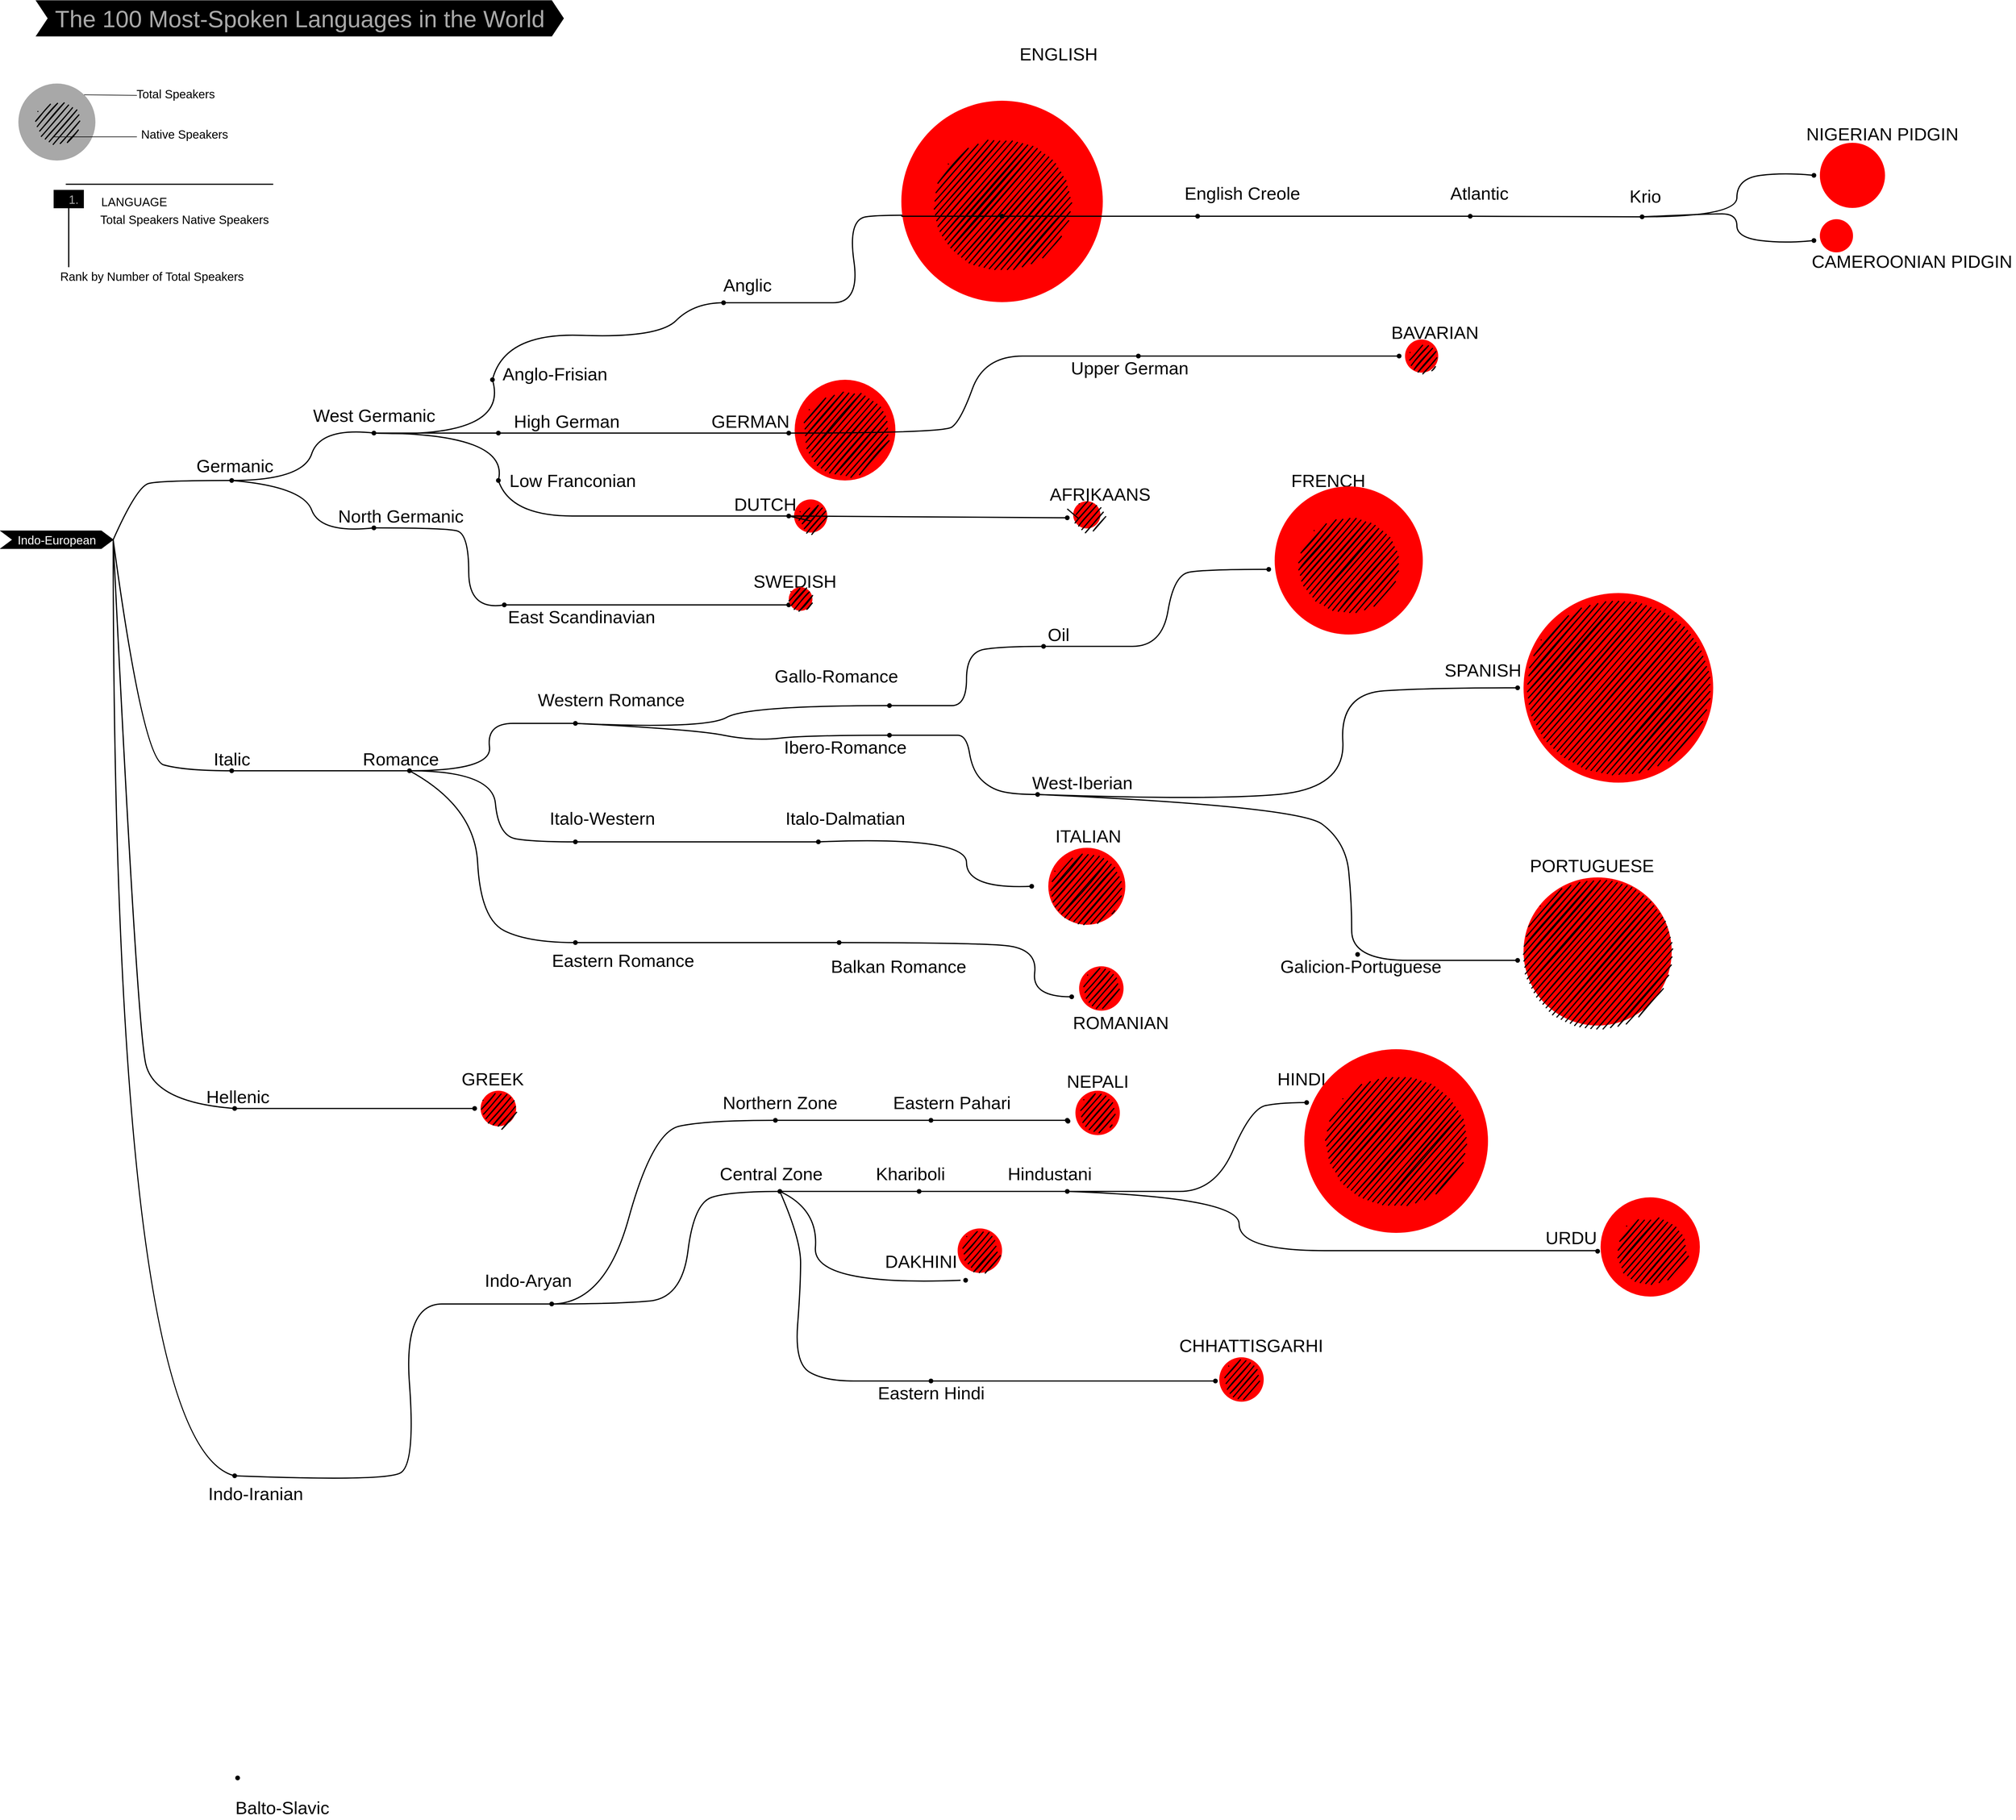 <mxfile version="17.4.6" type="github">
  <diagram id="2l0iWTKEi1PpRiSTDOYn" name="Page-1">
    <mxGraphModel dx="2212" dy="1478" grid="1" gridSize="10" guides="1" tooltips="1" connect="1" arrows="1" fold="1" page="1" pageScale="1" pageWidth="850" pageHeight="1100" math="0" shadow="0">
      <root>
        <mxCell id="0" />
        <mxCell id="1" parent="0" />
        <mxCell id="EpxnI0TyvXHU5322iV-h-2" value="&lt;span style=&quot;color: rgb(168 , 168 , 168) ; font-family: &amp;#34;helvetica&amp;#34; ; font-size: 40px ; font-style: normal ; font-weight: 400 ; letter-spacing: normal ; text-align: center ; text-indent: 0px ; text-transform: none ; word-spacing: 0px ; display: inline ; float: none&quot;&gt;The 100 Most-Spoken Languages in the World&lt;/span&gt;" style="shape=step;perimeter=stepPerimeter;whiteSpace=wrap;html=1;fixedSize=1;fontSize=40;fillColor=#000000;" vertex="1" parent="1">
          <mxGeometry x="-60" y="40" width="890" height="60" as="geometry" />
        </mxCell>
        <mxCell id="EpxnI0TyvXHU5322iV-h-3" value="" style="ellipse;whiteSpace=wrap;html=1;aspect=fixed;labelBackgroundColor=none;fontSize=40;fontColor=#A8A8A8;fillColor=#A8A8A8;strokeColor=none;" vertex="1" parent="1">
          <mxGeometry x="-90" y="180" width="130" height="130" as="geometry" />
        </mxCell>
        <mxCell id="EpxnI0TyvXHU5322iV-h-4" value="" style="ellipse;whiteSpace=wrap;html=1;strokeWidth=2;fillWeight=2;hachureGap=8;fillColor=#000000;fillStyle=dots;sketch=1;labelBackgroundColor=none;fontSize=40;fontColor=#A8A8A8;strokeColor=none;" vertex="1" parent="1">
          <mxGeometry x="-62.5" y="210" width="75" height="70" as="geometry" />
        </mxCell>
        <mxCell id="EpxnI0TyvXHU5322iV-h-5" value="&lt;font color=&quot;#000000&quot; style=&quot;font-size: 20px&quot;&gt;Total Speakers&lt;/font&gt;" style="text;html=1;align=center;verticalAlign=middle;resizable=0;points=[];autosize=1;strokeColor=none;fillColor=none;fontSize=40;fontColor=#A8A8A8;" vertex="1" parent="1">
          <mxGeometry x="100" y="160" width="150" height="60" as="geometry" />
        </mxCell>
        <mxCell id="EpxnI0TyvXHU5322iV-h-6" value="Native Speakers" style="text;html=1;align=center;verticalAlign=middle;resizable=0;points=[];autosize=1;strokeColor=none;fillColor=none;fontSize=20;fontColor=#000000;" vertex="1" parent="1">
          <mxGeometry x="110" y="250" width="160" height="30" as="geometry" />
        </mxCell>
        <mxCell id="EpxnI0TyvXHU5322iV-h-7" value="" style="endArrow=none;html=1;rounded=0;fontSize=20;fontColor=#000000;exitX=0.433;exitY=0.857;exitDx=0;exitDy=0;exitPerimeter=0;" edge="1" parent="1" source="EpxnI0TyvXHU5322iV-h-4">
          <mxGeometry width="50" height="50" relative="1" as="geometry">
            <mxPoint x="340" y="450" as="sourcePoint" />
            <mxPoint x="110" y="270" as="targetPoint" />
          </mxGeometry>
        </mxCell>
        <mxCell id="EpxnI0TyvXHU5322iV-h-8" value="" style="endArrow=none;html=1;rounded=0;fontSize=20;fontColor=#000000;entryX=1;entryY=0;entryDx=0;entryDy=0;exitX=0.067;exitY=0.667;exitDx=0;exitDy=0;exitPerimeter=0;" edge="1" parent="1" source="EpxnI0TyvXHU5322iV-h-5" target="EpxnI0TyvXHU5322iV-h-3">
          <mxGeometry width="50" height="50" relative="1" as="geometry">
            <mxPoint x="90" y="199" as="sourcePoint" />
            <mxPoint x="390" y="400" as="targetPoint" />
          </mxGeometry>
        </mxCell>
        <mxCell id="EpxnI0TyvXHU5322iV-h-10" value="1.&lt;font color=&quot;#a8a8a8&quot;&gt;1.&lt;/font&gt;" style="rounded=0;whiteSpace=wrap;html=1;labelBackgroundColor=none;fontSize=20;fontColor=#000000;fillColor=#000000;" vertex="1" parent="1">
          <mxGeometry x="-30" y="360" width="50" height="30" as="geometry" />
        </mxCell>
        <mxCell id="EpxnI0TyvXHU5322iV-h-11" value="&lt;font color=&quot;#000000&quot;&gt;LANGUAGE&lt;/font&gt;" style="text;html=1;align=center;verticalAlign=middle;resizable=0;points=[];autosize=1;strokeColor=none;fillColor=none;fontSize=20;fontColor=#A8A8A8;" vertex="1" parent="1">
          <mxGeometry x="40" y="364" width="130" height="30" as="geometry" />
        </mxCell>
        <mxCell id="EpxnI0TyvXHU5322iV-h-12" value="Total Speakers Native Speakers" style="text;html=1;align=center;verticalAlign=middle;resizable=0;points=[];autosize=1;strokeColor=none;fillColor=none;fontSize=20;fontColor=#000000;" vertex="1" parent="1">
          <mxGeometry x="40" y="394" width="300" height="30" as="geometry" />
        </mxCell>
        <mxCell id="EpxnI0TyvXHU5322iV-h-13" value="Rank by Number of Total Speakers" style="text;html=1;align=center;verticalAlign=middle;resizable=0;points=[];autosize=1;strokeColor=none;fillColor=none;fontSize=20;fontColor=#000000;" vertex="1" parent="1">
          <mxGeometry x="-30" y="490" width="330" height="30" as="geometry" />
        </mxCell>
        <mxCell id="EpxnI0TyvXHU5322iV-h-14" value="" style="endArrow=none;html=1;rounded=0;fontSize=20;fontColor=#000000;entryX=0.5;entryY=1;entryDx=0;entryDy=0;strokeWidth=2;" edge="1" parent="1" target="EpxnI0TyvXHU5322iV-h-10">
          <mxGeometry width="50" height="50" relative="1" as="geometry">
            <mxPoint x="-5" y="490" as="sourcePoint" />
            <mxPoint x="390" y="400" as="targetPoint" />
          </mxGeometry>
        </mxCell>
        <mxCell id="EpxnI0TyvXHU5322iV-h-15" value="" style="endArrow=none;html=1;rounded=0;fontSize=20;fontColor=#000000;strokeWidth=2;" edge="1" parent="1">
          <mxGeometry width="50" height="50" relative="1" as="geometry">
            <mxPoint x="-10" y="350" as="sourcePoint" />
            <mxPoint x="340" y="350" as="targetPoint" />
          </mxGeometry>
        </mxCell>
        <mxCell id="EpxnI0TyvXHU5322iV-h-16" value="&lt;font color=&quot;#ffffff&quot;&gt;Indo-European&lt;/font&gt;" style="shape=step;perimeter=stepPerimeter;whiteSpace=wrap;html=1;fixedSize=1;labelBackgroundColor=none;fontSize=20;fontColor=#000000;fillColor=#000000;" vertex="1" parent="1">
          <mxGeometry x="-120" y="935" width="190" height="30" as="geometry" />
        </mxCell>
        <mxCell id="EpxnI0TyvXHU5322iV-h-17" value="&lt;font style=&quot;font-size: 30px&quot; color=&quot;#000000&quot;&gt;Germanic&lt;/font&gt;" style="text;html=1;align=center;verticalAlign=middle;resizable=0;points=[];autosize=1;strokeColor=none;fillColor=none;fontSize=20;fontColor=#FFFFFF;" vertex="1" parent="1">
          <mxGeometry x="200" y="810" width="150" height="30" as="geometry" />
        </mxCell>
        <mxCell id="EpxnI0TyvXHU5322iV-h-18" value="Italic" style="text;html=1;align=center;verticalAlign=middle;resizable=0;points=[];autosize=1;strokeColor=none;fillColor=none;fontSize=30;fontColor=#000000;" vertex="1" parent="1">
          <mxGeometry x="230" y="1300" width="80" height="40" as="geometry" />
        </mxCell>
        <mxCell id="EpxnI0TyvXHU5322iV-h-19" value="West Germanic" style="text;html=1;align=center;verticalAlign=middle;resizable=0;points=[];autosize=1;strokeColor=none;fillColor=none;fontSize=30;fontColor=#000000;" vertex="1" parent="1">
          <mxGeometry x="400" y="720" width="220" height="40" as="geometry" />
        </mxCell>
        <mxCell id="EpxnI0TyvXHU5322iV-h-20" value="North Germanic" style="text;html=1;align=center;verticalAlign=middle;resizable=0;points=[];autosize=1;strokeColor=none;fillColor=none;fontSize=30;fontColor=#000000;" vertex="1" parent="1">
          <mxGeometry x="440" y="890" width="230" height="40" as="geometry" />
        </mxCell>
        <mxCell id="EpxnI0TyvXHU5322iV-h-26" value="Anglo-Frisian" style="text;html=1;align=center;verticalAlign=middle;resizable=0;points=[];autosize=1;strokeColor=none;fillColor=none;fontSize=30;fontColor=#000000;" vertex="1" parent="1">
          <mxGeometry x="720" y="650" width="190" height="40" as="geometry" />
        </mxCell>
        <mxCell id="EpxnI0TyvXHU5322iV-h-27" value="High German" style="text;html=1;align=center;verticalAlign=middle;resizable=0;points=[];autosize=1;strokeColor=none;fillColor=none;fontSize=30;fontColor=#000000;" vertex="1" parent="1">
          <mxGeometry x="740" y="730" width="190" height="40" as="geometry" />
        </mxCell>
        <mxCell id="EpxnI0TyvXHU5322iV-h-29" value="Low Franconian" style="text;html=1;align=center;verticalAlign=middle;resizable=0;points=[];autosize=1;strokeColor=none;fillColor=none;fontSize=30;fontColor=#000000;" vertex="1" parent="1">
          <mxGeometry x="730" y="830" width="230" height="40" as="geometry" />
        </mxCell>
        <mxCell id="EpxnI0TyvXHU5322iV-h-30" value="Anglic" style="text;html=1;align=center;verticalAlign=middle;resizable=0;points=[];autosize=1;strokeColor=none;fillColor=none;fontSize=30;fontColor=#000000;" vertex="1" parent="1">
          <mxGeometry x="1090" y="500" width="100" height="40" as="geometry" />
        </mxCell>
        <mxCell id="EpxnI0TyvXHU5322iV-h-31" value="GERMAN" style="text;html=1;align=center;verticalAlign=middle;resizable=0;points=[];autosize=1;strokeColor=none;fillColor=none;fontSize=30;fontColor=#000000;" vertex="1" parent="1">
          <mxGeometry x="1070" y="730" width="150" height="40" as="geometry" />
        </mxCell>
        <mxCell id="EpxnI0TyvXHU5322iV-h-32" value="DUTCH" style="text;html=1;align=center;verticalAlign=middle;resizable=0;points=[];autosize=1;strokeColor=none;fillColor=none;fontSize=30;fontColor=#000000;" vertex="1" parent="1">
          <mxGeometry x="1110" y="870" width="120" height="40" as="geometry" />
        </mxCell>
        <mxCell id="EpxnI0TyvXHU5322iV-h-33" value="ENGLISH" style="text;html=1;align=center;verticalAlign=middle;resizable=0;points=[];autosize=1;strokeColor=none;fillColor=none;fontSize=30;fontColor=#000000;" vertex="1" parent="1">
          <mxGeometry x="1590" y="110" width="150" height="40" as="geometry" />
        </mxCell>
        <mxCell id="EpxnI0TyvXHU5322iV-h-34" value="English Creole" style="text;html=1;align=center;verticalAlign=middle;resizable=0;points=[];autosize=1;strokeColor=none;fillColor=none;fontSize=30;fontColor=#000000;" vertex="1" parent="1">
          <mxGeometry x="1870" y="345" width="210" height="40" as="geometry" />
        </mxCell>
        <mxCell id="EpxnI0TyvXHU5322iV-h-35" value="Atlantic" style="text;html=1;align=center;verticalAlign=middle;resizable=0;points=[];autosize=1;strokeColor=none;fillColor=none;fontSize=30;fontColor=#000000;" vertex="1" parent="1">
          <mxGeometry x="2320" y="345" width="110" height="40" as="geometry" />
        </mxCell>
        <mxCell id="EpxnI0TyvXHU5322iV-h-36" value="Krio" style="text;html=1;align=center;verticalAlign=middle;resizable=0;points=[];autosize=1;strokeColor=none;fillColor=none;fontSize=30;fontColor=#000000;" vertex="1" parent="1">
          <mxGeometry x="2620" y="350" width="70" height="40" as="geometry" />
        </mxCell>
        <mxCell id="EpxnI0TyvXHU5322iV-h-37" value="NIGERIAN PIDGIN" style="text;html=1;align=center;verticalAlign=middle;resizable=0;points=[];autosize=1;strokeColor=none;fillColor=none;fontSize=30;fontColor=#000000;" vertex="1" parent="1">
          <mxGeometry x="2920" y="245" width="270" height="40" as="geometry" />
        </mxCell>
        <mxCell id="EpxnI0TyvXHU5322iV-h-38" value="CAMEROONIAN PIDGIN" style="text;html=1;align=center;verticalAlign=middle;resizable=0;points=[];autosize=1;strokeColor=none;fillColor=none;fontSize=30;fontColor=#000000;" vertex="1" parent="1">
          <mxGeometry x="2930" y="460" width="350" height="40" as="geometry" />
        </mxCell>
        <mxCell id="EpxnI0TyvXHU5322iV-h-39" value="" style="shape=waypoint;sketch=0;fillStyle=solid;size=6;pointerEvents=1;points=[];fillColor=none;resizable=0;rotatable=0;perimeter=centerPerimeter;snapToPoint=1;labelBackgroundColor=none;fontSize=30;fontColor=#000000;strokeWidth=2;" vertex="1" parent="1">
          <mxGeometry x="250" y="830" width="40" height="40" as="geometry" />
        </mxCell>
        <mxCell id="EpxnI0TyvXHU5322iV-h-40" value="" style="shape=waypoint;sketch=0;fillStyle=solid;size=6;pointerEvents=1;points=[];fillColor=none;resizable=0;rotatable=0;perimeter=centerPerimeter;snapToPoint=1;labelBackgroundColor=none;fontSize=30;fontColor=#000000;strokeWidth=2;" vertex="1" parent="1">
          <mxGeometry x="490" y="750" width="40" height="40" as="geometry" />
        </mxCell>
        <mxCell id="EpxnI0TyvXHU5322iV-h-41" value="" style="shape=waypoint;sketch=0;fillStyle=solid;size=6;pointerEvents=1;points=[];fillColor=none;resizable=0;rotatable=0;perimeter=centerPerimeter;snapToPoint=1;labelBackgroundColor=none;fontSize=30;fontColor=#000000;strokeWidth=2;" vertex="1" parent="1">
          <mxGeometry x="690" y="660" width="40" height="40" as="geometry" />
        </mxCell>
        <mxCell id="EpxnI0TyvXHU5322iV-h-42" value="" style="shape=waypoint;sketch=0;fillStyle=solid;size=6;pointerEvents=1;points=[];fillColor=none;resizable=0;rotatable=0;perimeter=centerPerimeter;snapToPoint=1;labelBackgroundColor=none;fontSize=30;fontColor=#000000;strokeWidth=2;" vertex="1" parent="1">
          <mxGeometry x="700" y="750" width="40" height="40" as="geometry" />
        </mxCell>
        <mxCell id="EpxnI0TyvXHU5322iV-h-43" value="" style="shape=waypoint;sketch=0;fillStyle=solid;size=6;pointerEvents=1;points=[];fillColor=none;resizable=0;rotatable=0;perimeter=centerPerimeter;snapToPoint=1;labelBackgroundColor=none;fontSize=30;fontColor=#000000;strokeWidth=2;" vertex="1" parent="1">
          <mxGeometry x="700" y="830" width="40" height="40" as="geometry" />
        </mxCell>
        <mxCell id="EpxnI0TyvXHU5322iV-h-44" value="" style="shape=waypoint;sketch=0;fillStyle=solid;size=6;pointerEvents=1;points=[];fillColor=none;resizable=0;rotatable=0;perimeter=centerPerimeter;snapToPoint=1;labelBackgroundColor=none;fontSize=30;fontColor=#000000;strokeWidth=2;" vertex="1" parent="1">
          <mxGeometry x="490" y="910" width="40" height="40" as="geometry" />
        </mxCell>
        <mxCell id="EpxnI0TyvXHU5322iV-h-45" value="" style="shape=waypoint;sketch=0;fillStyle=solid;size=6;pointerEvents=1;points=[];fillColor=none;resizable=0;rotatable=0;perimeter=centerPerimeter;snapToPoint=1;labelBackgroundColor=none;fontSize=30;fontColor=#000000;strokeWidth=2;" vertex="1" parent="1">
          <mxGeometry x="1080" y="530" width="40" height="40" as="geometry" />
        </mxCell>
        <mxCell id="EpxnI0TyvXHU5322iV-h-46" value="" style="endArrow=none;html=1;fontSize=30;fontColor=#000000;strokeWidth=2;curved=1;exitX=1;exitY=0.5;exitDx=0;exitDy=0;" edge="1" parent="1" source="EpxnI0TyvXHU5322iV-h-16" target="EpxnI0TyvXHU5322iV-h-39">
          <mxGeometry width="50" height="50" relative="1" as="geometry">
            <mxPoint x="260" y="720" as="sourcePoint" />
            <mxPoint x="310" y="670" as="targetPoint" />
            <Array as="points">
              <mxPoint x="110" y="860" />
              <mxPoint x="150" y="850" />
            </Array>
          </mxGeometry>
        </mxCell>
        <mxCell id="EpxnI0TyvXHU5322iV-h-47" value="" style="endArrow=none;html=1;fontSize=30;fontColor=#000000;strokeWidth=2;curved=1;exitX=0.542;exitY=0.722;exitDx=0;exitDy=0;exitPerimeter=0;" edge="1" parent="1" source="EpxnI0TyvXHU5322iV-h-39" target="EpxnI0TyvXHU5322iV-h-40">
          <mxGeometry width="50" height="50" relative="1" as="geometry">
            <mxPoint x="260" y="720" as="sourcePoint" />
            <mxPoint x="310" y="670" as="targetPoint" />
            <Array as="points">
              <mxPoint x="390" y="850" />
              <mxPoint x="420" y="760" />
            </Array>
          </mxGeometry>
        </mxCell>
        <mxCell id="EpxnI0TyvXHU5322iV-h-48" value="" style="endArrow=none;html=1;fontSize=30;fontColor=#000000;strokeWidth=2;curved=1;entryX=0.379;entryY=0.462;entryDx=0;entryDy=0;entryPerimeter=0;" edge="1" parent="1" source="EpxnI0TyvXHU5322iV-h-39" target="EpxnI0TyvXHU5322iV-h-44">
          <mxGeometry width="50" height="50" relative="1" as="geometry">
            <mxPoint x="550" y="810" as="sourcePoint" />
            <mxPoint x="940" y="670" as="targetPoint" />
            <Array as="points">
              <mxPoint x="390" y="860" />
              <mxPoint x="420" y="940" />
            </Array>
          </mxGeometry>
        </mxCell>
        <mxCell id="EpxnI0TyvXHU5322iV-h-49" value="" style="endArrow=none;html=1;fontSize=30;fontColor=#000000;strokeWidth=2;curved=1;" edge="1" parent="1" source="EpxnI0TyvXHU5322iV-h-40" target="EpxnI0TyvXHU5322iV-h-42">
          <mxGeometry width="50" height="50" relative="1" as="geometry">
            <mxPoint x="820" y="720" as="sourcePoint" />
            <mxPoint x="640" y="780" as="targetPoint" />
          </mxGeometry>
        </mxCell>
        <mxCell id="EpxnI0TyvXHU5322iV-h-50" value="" style="endArrow=none;html=1;fontSize=30;fontColor=#000000;strokeWidth=2;curved=1;" edge="1" parent="1" source="EpxnI0TyvXHU5322iV-h-40" target="EpxnI0TyvXHU5322iV-h-41">
          <mxGeometry width="50" height="50" relative="1" as="geometry">
            <mxPoint x="820" y="720" as="sourcePoint" />
            <mxPoint x="870" y="670" as="targetPoint" />
            <Array as="points">
              <mxPoint x="740" y="780" />
            </Array>
          </mxGeometry>
        </mxCell>
        <mxCell id="EpxnI0TyvXHU5322iV-h-52" value="" style="endArrow=none;html=1;fontSize=30;fontColor=#000000;strokeWidth=2;curved=1;entryX=0.374;entryY=0.457;entryDx=0;entryDy=0;entryPerimeter=0;" edge="1" parent="1" source="EpxnI0TyvXHU5322iV-h-40" target="EpxnI0TyvXHU5322iV-h-43">
          <mxGeometry width="50" height="50" relative="1" as="geometry">
            <mxPoint x="820" y="720" as="sourcePoint" />
            <mxPoint x="870" y="670" as="targetPoint" />
            <Array as="points">
              <mxPoint x="740" y="770" />
            </Array>
          </mxGeometry>
        </mxCell>
        <mxCell id="EpxnI0TyvXHU5322iV-h-53" value="" style="shape=waypoint;sketch=0;fillStyle=solid;size=6;pointerEvents=1;points=[];fillColor=none;resizable=0;rotatable=0;perimeter=centerPerimeter;snapToPoint=1;labelBackgroundColor=none;fontSize=30;fontColor=#000000;strokeWidth=2;" vertex="1" parent="1">
          <mxGeometry x="1190" y="750" width="40" height="40" as="geometry" />
        </mxCell>
        <mxCell id="EpxnI0TyvXHU5322iV-h-54" value="" style="endArrow=none;html=1;fontSize=30;fontColor=#000000;strokeWidth=2;curved=1;exitX=0.701;exitY=0.559;exitDx=0;exitDy=0;exitPerimeter=0;entryX=0.757;entryY=0.478;entryDx=0;entryDy=0;entryPerimeter=0;" edge="1" parent="1" source="EpxnI0TyvXHU5322iV-h-42" target="EpxnI0TyvXHU5322iV-h-53">
          <mxGeometry width="50" height="50" relative="1" as="geometry">
            <mxPoint x="820" y="720" as="sourcePoint" />
            <mxPoint x="870" y="670" as="targetPoint" />
          </mxGeometry>
        </mxCell>
        <mxCell id="EpxnI0TyvXHU5322iV-h-55" value="" style="shape=waypoint;sketch=0;fillStyle=solid;size=6;pointerEvents=1;points=[];fillColor=none;resizable=0;rotatable=0;perimeter=centerPerimeter;snapToPoint=1;labelBackgroundColor=none;fontSize=30;fontColor=#000000;strokeWidth=2;" vertex="1" parent="1">
          <mxGeometry x="1190" y="890" width="40" height="40" as="geometry" />
        </mxCell>
        <mxCell id="EpxnI0TyvXHU5322iV-h-56" value="" style="endArrow=none;html=1;fontSize=30;fontColor=#000000;strokeWidth=2;curved=1;exitX=0.721;exitY=0.58;exitDx=0;exitDy=0;exitPerimeter=0;entryX=0.435;entryY=0.777;entryDx=0;entryDy=0;entryPerimeter=0;" edge="1" parent="1" source="EpxnI0TyvXHU5322iV-h-43" target="EpxnI0TyvXHU5322iV-h-55">
          <mxGeometry width="50" height="50" relative="1" as="geometry">
            <mxPoint x="820" y="720" as="sourcePoint" />
            <mxPoint x="870" y="670" as="targetPoint" />
            <Array as="points">
              <mxPoint x="740" y="910" />
              <mxPoint x="950" y="910" />
            </Array>
          </mxGeometry>
        </mxCell>
        <mxCell id="EpxnI0TyvXHU5322iV-h-57" value="" style="endArrow=none;html=1;fontSize=30;fontColor=#000000;strokeWidth=2;curved=1;exitX=0.624;exitY=0.34;exitDx=0;exitDy=0;exitPerimeter=0;entryX=0.609;entryY=0.671;entryDx=0;entryDy=0;entryPerimeter=0;" edge="1" parent="1" source="EpxnI0TyvXHU5322iV-h-41" target="EpxnI0TyvXHU5322iV-h-45">
          <mxGeometry width="50" height="50" relative="1" as="geometry">
            <mxPoint x="820" y="720" as="sourcePoint" />
            <mxPoint x="870" y="670" as="targetPoint" />
            <Array as="points">
              <mxPoint x="730" y="600" />
              <mxPoint x="990" y="610" />
              <mxPoint x="1050" y="550" />
            </Array>
          </mxGeometry>
        </mxCell>
        <mxCell id="EpxnI0TyvXHU5322iV-h-58" value="" style="shape=waypoint;sketch=0;fillStyle=solid;size=6;pointerEvents=1;points=[];fillColor=none;resizable=0;rotatable=0;perimeter=centerPerimeter;snapToPoint=1;labelBackgroundColor=none;fontSize=30;fontColor=#000000;strokeWidth=2;" vertex="1" parent="1">
          <mxGeometry x="1495" y="384" width="40" height="40" as="geometry" />
        </mxCell>
        <mxCell id="EpxnI0TyvXHU5322iV-h-59" value="" style="endArrow=none;html=1;fontSize=30;fontColor=#000000;strokeWidth=2;curved=1;" edge="1" parent="1" source="EpxnI0TyvXHU5322iV-h-45" target="EpxnI0TyvXHU5322iV-h-58">
          <mxGeometry width="50" height="50" relative="1" as="geometry">
            <mxPoint x="1270" y="720" as="sourcePoint" />
            <mxPoint x="1320" y="670" as="targetPoint" />
            <Array as="points">
              <mxPoint x="1240" y="550" />
              <mxPoint x="1330" y="550" />
              <mxPoint x="1310" y="410" />
              <mxPoint x="1370" y="400" />
            </Array>
          </mxGeometry>
        </mxCell>
        <mxCell id="EpxnI0TyvXHU5322iV-h-60" value="" style="shape=waypoint;sketch=0;fillStyle=solid;size=6;pointerEvents=1;points=[];fillColor=none;resizable=0;rotatable=0;perimeter=centerPerimeter;snapToPoint=1;labelBackgroundColor=none;fontSize=30;fontColor=#000000;strokeWidth=2;" vertex="1" parent="1">
          <mxGeometry x="1880" y="384" width="40" height="40" as="geometry" />
        </mxCell>
        <mxCell id="EpxnI0TyvXHU5322iV-h-61" value="" style="endArrow=none;html=1;fontSize=30;fontColor=#000000;strokeWidth=2;curved=1;exitX=0.524;exitY=0.618;exitDx=0;exitDy=0;exitPerimeter=0;" edge="1" parent="1" source="EpxnI0TyvXHU5322iV-h-58" target="EpxnI0TyvXHU5322iV-h-60">
          <mxGeometry width="50" height="50" relative="1" as="geometry">
            <mxPoint x="1910" y="720" as="sourcePoint" />
            <mxPoint x="1960" y="670" as="targetPoint" />
          </mxGeometry>
        </mxCell>
        <mxCell id="EpxnI0TyvXHU5322iV-h-62" value="" style="shape=waypoint;sketch=0;fillStyle=solid;size=6;pointerEvents=1;points=[];fillColor=none;resizable=0;rotatable=0;perimeter=centerPerimeter;snapToPoint=1;labelBackgroundColor=none;fontSize=30;fontColor=#000000;strokeWidth=2;" vertex="1" parent="1">
          <mxGeometry x="2340" y="384" width="40" height="40" as="geometry" />
        </mxCell>
        <mxCell id="EpxnI0TyvXHU5322iV-h-63" value="" style="endArrow=none;html=1;fontSize=30;fontColor=#000000;strokeWidth=2;curved=1;exitX=0.708;exitY=0.546;exitDx=0;exitDy=0;exitPerimeter=0;entryX=0.423;entryY=0.539;entryDx=0;entryDy=0;entryPerimeter=0;" edge="1" parent="1" source="EpxnI0TyvXHU5322iV-h-60" target="EpxnI0TyvXHU5322iV-h-62">
          <mxGeometry width="50" height="50" relative="1" as="geometry">
            <mxPoint x="2370" y="720" as="sourcePoint" />
            <mxPoint x="2420" y="670" as="targetPoint" />
          </mxGeometry>
        </mxCell>
        <mxCell id="EpxnI0TyvXHU5322iV-h-64" value="" style="shape=waypoint;sketch=0;fillStyle=solid;size=6;pointerEvents=1;points=[];fillColor=none;resizable=0;rotatable=0;perimeter=centerPerimeter;snapToPoint=1;labelBackgroundColor=none;fontSize=30;fontColor=#000000;strokeWidth=2;" vertex="1" parent="1">
          <mxGeometry x="2630" y="385" width="40" height="40" as="geometry" />
        </mxCell>
        <mxCell id="EpxnI0TyvXHU5322iV-h-65" value="" style="endArrow=none;html=1;fontSize=30;fontColor=#000000;strokeWidth=2;curved=1;entryX=0.565;entryY=0.594;entryDx=0;entryDy=0;entryPerimeter=0;exitX=0.649;exitY=0.521;exitDx=0;exitDy=0;exitPerimeter=0;" edge="1" parent="1" source="EpxnI0TyvXHU5322iV-h-64" target="EpxnI0TyvXHU5322iV-h-62">
          <mxGeometry width="50" height="50" relative="1" as="geometry">
            <mxPoint x="2370" y="720" as="sourcePoint" />
            <mxPoint x="2420" y="670" as="targetPoint" />
          </mxGeometry>
        </mxCell>
        <mxCell id="EpxnI0TyvXHU5322iV-h-66" value="" style="endArrow=none;html=1;fontSize=30;fontColor=#000000;strokeWidth=2;curved=1;exitX=0.601;exitY=0.498;exitDx=0;exitDy=0;exitPerimeter=0;" edge="1" parent="1" source="EpxnI0TyvXHU5322iV-h-64" target="EpxnI0TyvXHU5322iV-h-67">
          <mxGeometry width="50" height="50" relative="1" as="geometry">
            <mxPoint x="2840" y="720" as="sourcePoint" />
            <mxPoint x="2750" y="440" as="targetPoint" />
            <Array as="points">
              <mxPoint x="2810" y="405" />
              <mxPoint x="2810" y="340" />
              <mxPoint x="2890" y="330" />
            </Array>
          </mxGeometry>
        </mxCell>
        <mxCell id="EpxnI0TyvXHU5322iV-h-67" value="" style="shape=waypoint;sketch=0;fillStyle=solid;size=6;pointerEvents=1;points=[];fillColor=none;resizable=0;rotatable=0;perimeter=centerPerimeter;snapToPoint=1;labelBackgroundColor=none;fontSize=30;fontColor=#000000;strokeWidth=2;" vertex="1" parent="1">
          <mxGeometry x="2920" y="315" width="40" height="40" as="geometry" />
        </mxCell>
        <mxCell id="EpxnI0TyvXHU5322iV-h-68" value="" style="shape=waypoint;sketch=0;fillStyle=solid;size=6;pointerEvents=1;points=[];fillColor=none;resizable=0;rotatable=0;perimeter=centerPerimeter;snapToPoint=1;labelBackgroundColor=none;fontSize=30;fontColor=#000000;strokeWidth=2;" vertex="1" parent="1">
          <mxGeometry x="2920" y="425" width="40" height="40" as="geometry" />
        </mxCell>
        <mxCell id="EpxnI0TyvXHU5322iV-h-69" value="" style="endArrow=none;html=1;fontSize=30;fontColor=#000000;strokeWidth=2;curved=1;exitX=0.506;exitY=0.712;exitDx=0;exitDy=0;exitPerimeter=0;entryX=0.28;entryY=0.45;entryDx=0;entryDy=0;entryPerimeter=0;" edge="1" parent="1" source="EpxnI0TyvXHU5322iV-h-64" target="EpxnI0TyvXHU5322iV-h-68">
          <mxGeometry width="50" height="50" relative="1" as="geometry">
            <mxPoint x="2840" y="720" as="sourcePoint" />
            <mxPoint x="2890" y="670" as="targetPoint" />
            <Array as="points">
              <mxPoint x="2760" y="400" />
              <mxPoint x="2810" y="400" />
              <mxPoint x="2810" y="440" />
              <mxPoint x="2890" y="450" />
            </Array>
          </mxGeometry>
        </mxCell>
        <mxCell id="EpxnI0TyvXHU5322iV-h-70" value="" style="ellipse;whiteSpace=wrap;html=1;aspect=fixed;labelBackgroundColor=none;fontSize=30;fontColor=#000000;strokeWidth=2;fillColor=#FF0000;strokeColor=none;" vertex="1" parent="1">
          <mxGeometry x="1400" y="209" width="340" height="340" as="geometry" />
        </mxCell>
        <mxCell id="EpxnI0TyvXHU5322iV-h-72" value="" style="ellipse;whiteSpace=wrap;html=1;strokeWidth=2;fillWeight=2;hachureGap=8;fillColor=#000000;fillStyle=dots;sketch=1;labelBackgroundColor=none;fontSize=30;fontColor=#000000;strokeColor=none;" vertex="1" parent="1">
          <mxGeometry x="1450" y="270" width="240" height="230" as="geometry" />
        </mxCell>
        <mxCell id="EpxnI0TyvXHU5322iV-h-74" value="" style="endArrow=none;html=1;fontSize=30;fontColor=#000000;strokeWidth=2;curved=1;entryX=0.351;entryY=0.332;entryDx=0;entryDy=0;entryPerimeter=0;startArrow=none;" edge="1" parent="1" source="EpxnI0TyvXHU5322iV-h-73" target="EpxnI0TyvXHU5322iV-h-60">
          <mxGeometry width="50" height="50" relative="1" as="geometry">
            <mxPoint x="1400" y="404" as="sourcePoint" />
            <mxPoint x="1480" y="670" as="targetPoint" />
          </mxGeometry>
        </mxCell>
        <mxCell id="EpxnI0TyvXHU5322iV-h-73" value="" style="shape=waypoint;sketch=0;fillStyle=solid;size=6;pointerEvents=1;points=[];fillColor=none;resizable=0;rotatable=0;perimeter=centerPerimeter;snapToPoint=1;labelBackgroundColor=none;fontSize=30;fontColor=#000000;strokeWidth=2;" vertex="1" parent="1">
          <mxGeometry x="1550" y="384" width="40" height="40" as="geometry" />
        </mxCell>
        <mxCell id="EpxnI0TyvXHU5322iV-h-76" value="" style="endArrow=none;html=1;fontSize=30;fontColor=#000000;strokeWidth=2;curved=1;entryDx=0;entryDy=0;entryPerimeter=0;" edge="1" parent="1" target="EpxnI0TyvXHU5322iV-h-73">
          <mxGeometry width="50" height="50" relative="1" as="geometry">
            <mxPoint x="1400" y="404" as="sourcePoint" />
            <mxPoint x="1900" y="404" as="targetPoint" />
          </mxGeometry>
        </mxCell>
        <mxCell id="EpxnI0TyvXHU5322iV-h-77" value="" style="ellipse;whiteSpace=wrap;html=1;aspect=fixed;labelBackgroundColor=none;fontSize=30;fontColor=#000000;strokeWidth=2;fillColor=#FF0000;strokeColor=none;" vertex="1" parent="1">
          <mxGeometry x="2950" y="280" width="110" height="110" as="geometry" />
        </mxCell>
        <mxCell id="EpxnI0TyvXHU5322iV-h-78" value="" style="ellipse;whiteSpace=wrap;html=1;aspect=fixed;labelBackgroundColor=none;fontSize=30;fontColor=#000000;strokeWidth=2;fillColor=#FF0000;strokeColor=none;" vertex="1" parent="1">
          <mxGeometry x="2950" y="409" width="56" height="56" as="geometry" />
        </mxCell>
        <mxCell id="EpxnI0TyvXHU5322iV-h-80" value="" style="ellipse;whiteSpace=wrap;html=1;aspect=fixed;labelBackgroundColor=none;fontSize=30;fontColor=#000000;strokeWidth=2;fillColor=#FF0000;strokeColor=none;" vertex="1" parent="1">
          <mxGeometry x="1220" y="680" width="170" height="170" as="geometry" />
        </mxCell>
        <mxCell id="EpxnI0TyvXHU5322iV-h-81" value="" style="ellipse;whiteSpace=wrap;html=1;strokeWidth=2;fillWeight=2;hachureGap=8;fillColor=#000000;fillStyle=dots;sketch=1;labelBackgroundColor=none;fontSize=30;fontColor=#000000;strokeColor=none;" vertex="1" parent="1">
          <mxGeometry x="1230" y="700" width="150" height="140" as="geometry" />
        </mxCell>
        <mxCell id="EpxnI0TyvXHU5322iV-h-82" value="" style="shape=waypoint;sketch=0;fillStyle=solid;size=6;pointerEvents=1;points=[];fillColor=none;resizable=0;rotatable=0;perimeter=centerPerimeter;snapToPoint=1;labelBackgroundColor=none;fontSize=30;fontColor=#000000;strokeWidth=2;" vertex="1" parent="1">
          <mxGeometry x="1780" y="620" width="40" height="40" as="geometry" />
        </mxCell>
        <mxCell id="EpxnI0TyvXHU5322iV-h-83" value="" style="shape=waypoint;sketch=0;fillStyle=solid;size=6;pointerEvents=1;points=[];fillColor=none;resizable=0;rotatable=0;perimeter=centerPerimeter;snapToPoint=1;labelBackgroundColor=none;fontSize=30;fontColor=#000000;strokeWidth=2;" vertex="1" parent="1">
          <mxGeometry x="2220" y="620" width="40" height="40" as="geometry" />
        </mxCell>
        <mxCell id="EpxnI0TyvXHU5322iV-h-84" value="" style="endArrow=none;html=1;fontSize=30;fontColor=#000000;strokeWidth=2;curved=1;exitX=-0.113;exitY=0.73;exitDx=0;exitDy=0;entryX=0.53;entryY=0.646;entryDx=0;entryDy=0;entryPerimeter=0;exitPerimeter=0;" edge="1" parent="1" source="EpxnI0TyvXHU5322iV-h-53" target="EpxnI0TyvXHU5322iV-h-82">
          <mxGeometry width="50" height="50" relative="1" as="geometry">
            <mxPoint x="1500" y="720" as="sourcePoint" />
            <mxPoint x="1550" y="670" as="targetPoint" />
            <Array as="points">
              <mxPoint x="1470" y="770" />
              <mxPoint x="1500" y="750" />
              <mxPoint x="1540" y="640" />
              <mxPoint x="1670" y="640" />
            </Array>
          </mxGeometry>
        </mxCell>
        <mxCell id="EpxnI0TyvXHU5322iV-h-86" value="Upper German" style="text;html=1;align=center;verticalAlign=middle;resizable=0;points=[];autosize=1;strokeColor=none;fillColor=none;fontSize=30;fontColor=#000000;" vertex="1" parent="1">
          <mxGeometry x="1680" y="640" width="210" height="40" as="geometry" />
        </mxCell>
        <mxCell id="EpxnI0TyvXHU5322iV-h-87" value="" style="endArrow=none;html=1;fontSize=30;fontColor=#000000;strokeWidth=2;curved=1;exitX=0.375;exitY=0.67;exitDx=0;exitDy=0;exitPerimeter=0;entryX=0.732;entryY=0.408;entryDx=0;entryDy=0;entryPerimeter=0;" edge="1" parent="1" source="EpxnI0TyvXHU5322iV-h-82" target="EpxnI0TyvXHU5322iV-h-83">
          <mxGeometry width="50" height="50" relative="1" as="geometry">
            <mxPoint x="2010" y="720" as="sourcePoint" />
            <mxPoint x="2060" y="670" as="targetPoint" />
          </mxGeometry>
        </mxCell>
        <mxCell id="EpxnI0TyvXHU5322iV-h-88" value="" style="ellipse;whiteSpace=wrap;html=1;aspect=fixed;labelBackgroundColor=none;fontSize=30;fontColor=#000000;strokeWidth=2;fillColor=#FF0000;strokeColor=none;" vertex="1" parent="1">
          <mxGeometry x="2250" y="612" width="56" height="56" as="geometry" />
        </mxCell>
        <mxCell id="EpxnI0TyvXHU5322iV-h-89" value="BAVARIAN" style="text;html=1;align=center;verticalAlign=middle;resizable=0;points=[];autosize=1;strokeColor=none;fillColor=none;fontSize=30;fontColor=#000000;" vertex="1" parent="1">
          <mxGeometry x="2220" y="580" width="160" height="40" as="geometry" />
        </mxCell>
        <mxCell id="EpxnI0TyvXHU5322iV-h-90" value="" style="ellipse;whiteSpace=wrap;html=1;aspect=fixed;labelBackgroundColor=none;fontSize=30;fontColor=#000000;strokeWidth=2;fillColor=#FF0000;strokeColor=none;" vertex="1" parent="1">
          <mxGeometry x="1219" y="882" width="56" height="56" as="geometry" />
        </mxCell>
        <mxCell id="EpxnI0TyvXHU5322iV-h-92" value="" style="ellipse;whiteSpace=wrap;html=1;aspect=fixed;labelBackgroundColor=none;fontSize=30;fontColor=#000000;strokeWidth=2;fillColor=#FF0000;strokeColor=none;" vertex="1" parent="1">
          <mxGeometry x="1690" y="885" width="46" height="46" as="geometry" />
        </mxCell>
        <mxCell id="EpxnI0TyvXHU5322iV-h-94" value="" style="endArrow=none;html=1;fontSize=30;fontColor=#000000;strokeWidth=2;curved=1;exitDx=0;exitDy=0;exitPerimeter=0;startArrow=none;" edge="1" parent="1">
          <mxGeometry width="50" height="50" relative="1" as="geometry">
            <mxPoint x="1680" y="898" as="sourcePoint" />
            <mxPoint x="1700" y="915" as="targetPoint" />
          </mxGeometry>
        </mxCell>
        <mxCell id="EpxnI0TyvXHU5322iV-h-95" value="AFRIKAANS" style="text;html=1;align=center;verticalAlign=middle;resizable=0;points=[];autosize=1;strokeColor=none;fillColor=none;fontSize=30;fontColor=#000000;" vertex="1" parent="1">
          <mxGeometry x="1640" y="853" width="190" height="40" as="geometry" />
        </mxCell>
        <mxCell id="EpxnI0TyvXHU5322iV-h-96" value="East Scandinavian" style="text;html=1;align=center;verticalAlign=middle;resizable=0;points=[];autosize=1;strokeColor=none;fillColor=none;fontSize=30;fontColor=#000000;" vertex="1" parent="1">
          <mxGeometry x="730" y="1060" width="260" height="40" as="geometry" />
        </mxCell>
        <mxCell id="EpxnI0TyvXHU5322iV-h-97" value="SWEDISH" style="text;html=1;align=center;verticalAlign=middle;resizable=0;points=[];autosize=1;strokeColor=none;fillColor=none;fontSize=30;fontColor=#000000;" vertex="1" parent="1">
          <mxGeometry x="1140" y="1000" width="160" height="40" as="geometry" />
        </mxCell>
        <mxCell id="EpxnI0TyvXHU5322iV-h-98" value="" style="shape=waypoint;sketch=0;fillStyle=solid;size=6;pointerEvents=1;points=[];fillColor=none;resizable=0;rotatable=0;perimeter=centerPerimeter;snapToPoint=1;labelBackgroundColor=none;fontSize=30;fontColor=#000000;strokeWidth=2;" vertex="1" parent="1">
          <mxGeometry x="710" y="1040" width="40" height="40" as="geometry" />
        </mxCell>
        <mxCell id="EpxnI0TyvXHU5322iV-h-99" value="" style="shape=waypoint;sketch=0;fillStyle=solid;size=6;pointerEvents=1;points=[];fillColor=none;resizable=0;rotatable=0;perimeter=centerPerimeter;snapToPoint=1;labelBackgroundColor=none;fontSize=30;fontColor=#000000;strokeWidth=2;" vertex="1" parent="1">
          <mxGeometry x="1190" y="1040" width="40" height="40" as="geometry" />
        </mxCell>
        <mxCell id="EpxnI0TyvXHU5322iV-h-100" value="" style="endArrow=none;html=1;fontSize=30;fontColor=#000000;strokeWidth=2;curved=1;exitX=0.577;exitY=0.658;exitDx=0;exitDy=0;exitPerimeter=0;entryX=0.649;entryY=0.313;entryDx=0;entryDy=0;entryPerimeter=0;" edge="1" parent="1" source="EpxnI0TyvXHU5322iV-h-44" target="EpxnI0TyvXHU5322iV-h-98">
          <mxGeometry width="50" height="50" relative="1" as="geometry">
            <mxPoint x="700" y="720" as="sourcePoint" />
            <mxPoint x="750" y="670" as="targetPoint" />
            <Array as="points">
              <mxPoint x="630" y="930" />
              <mxPoint x="670" y="940" />
              <mxPoint x="670" y="1070" />
            </Array>
          </mxGeometry>
        </mxCell>
        <mxCell id="EpxnI0TyvXHU5322iV-h-101" value="" style="endArrow=none;html=1;fontSize=30;fontColor=#000000;strokeWidth=2;curved=1;exitX=0.387;exitY=0.456;exitDx=0;exitDy=0;exitPerimeter=0;" edge="1" parent="1" source="EpxnI0TyvXHU5322iV-h-99" target="EpxnI0TyvXHU5322iV-h-98">
          <mxGeometry width="50" height="50" relative="1" as="geometry">
            <mxPoint x="1130" y="720" as="sourcePoint" />
            <mxPoint x="1180" y="670" as="targetPoint" />
          </mxGeometry>
        </mxCell>
        <mxCell id="EpxnI0TyvXHU5322iV-h-103" value="" style="ellipse;whiteSpace=wrap;html=1;aspect=fixed;labelBackgroundColor=none;fontSize=30;fontColor=#000000;strokeWidth=2;fillColor=#FF0000;strokeColor=none;" vertex="1" parent="1">
          <mxGeometry x="1210" y="1030" width="40" height="40" as="geometry" />
        </mxCell>
        <mxCell id="EpxnI0TyvXHU5322iV-h-104" value="" style="ellipse;whiteSpace=wrap;html=1;strokeWidth=2;fillWeight=2;hachureGap=8;fillColor=#000000;fillStyle=dots;sketch=1;labelBackgroundColor=none;fontSize=30;fontColor=#000000;strokeColor=none;" vertex="1" parent="1">
          <mxGeometry x="1225" y="888" width="50" height="50" as="geometry" />
        </mxCell>
        <mxCell id="EpxnI0TyvXHU5322iV-h-105" value="" style="endArrow=none;html=1;fontSize=30;fontColor=#000000;strokeWidth=2;curved=1;exitX=0.5;exitY=0.75;exitDx=0;exitDy=0;exitPerimeter=0;entryX=0.458;entryY=0.611;entryDx=0;entryDy=0;entryPerimeter=0;" edge="1" parent="1" source="EpxnI0TyvXHU5322iV-h-55" target="EpxnI0TyvXHU5322iV-h-104">
          <mxGeometry width="50" height="50" relative="1" as="geometry">
            <mxPoint x="1210" y="910" as="sourcePoint" />
            <mxPoint x="1690" y="910" as="targetPoint" />
          </mxGeometry>
        </mxCell>
        <mxCell id="EpxnI0TyvXHU5322iV-h-106" value="" style="ellipse;whiteSpace=wrap;html=1;strokeWidth=2;fillWeight=2;hachureGap=8;fillColor=#000000;fillStyle=dots;sketch=1;labelBackgroundColor=none;fontSize=30;fontColor=#000000;strokeColor=none;" vertex="1" parent="1">
          <mxGeometry x="1690" y="885" width="50" height="50" as="geometry" />
        </mxCell>
        <mxCell id="EpxnI0TyvXHU5322iV-h-107" value="" style="ellipse;whiteSpace=wrap;html=1;strokeWidth=2;fillWeight=2;hachureGap=8;fillColor=#000000;fillStyle=dots;sketch=1;labelBackgroundColor=none;fontSize=30;fontColor=#000000;strokeColor=none;" vertex="1" parent="1">
          <mxGeometry x="1207.5" y="1030" width="45" height="40" as="geometry" />
        </mxCell>
        <mxCell id="EpxnI0TyvXHU5322iV-h-109" value="" style="endArrow=none;html=1;fontSize=30;fontColor=#000000;strokeWidth=2;curved=1;startArrow=none;" edge="1" parent="1">
          <mxGeometry width="50" height="50" relative="1" as="geometry">
            <mxPoint x="1680" y="898" as="sourcePoint" />
            <mxPoint x="1680" y="898" as="targetPoint" />
          </mxGeometry>
        </mxCell>
        <mxCell id="EpxnI0TyvXHU5322iV-h-110" value="" style="ellipse;whiteSpace=wrap;html=1;strokeWidth=2;fillWeight=2;hachureGap=8;fillColor=#000000;fillStyle=dots;sketch=1;labelBackgroundColor=none;fontSize=30;fontColor=#000000;strokeColor=none;" vertex="1" parent="1">
          <mxGeometry x="2256" y="620" width="50" height="50" as="geometry" />
        </mxCell>
        <mxCell id="EpxnI0TyvXHU5322iV-h-112" value="" style="shape=waypoint;sketch=0;fillStyle=solid;size=6;pointerEvents=1;points=[];fillColor=none;resizable=0;rotatable=0;perimeter=centerPerimeter;snapToPoint=1;labelBackgroundColor=none;fontSize=30;fontColor=#000000;strokeWidth=2;" vertex="1" parent="1">
          <mxGeometry x="250" y="1320" width="40" height="40" as="geometry" />
        </mxCell>
        <mxCell id="EpxnI0TyvXHU5322iV-h-113" value="" style="endArrow=none;html=1;fontSize=30;fontColor=#000000;strokeWidth=2;curved=1;entryX=0.673;entryY=0.504;entryDx=0;entryDy=0;entryPerimeter=0;exitX=1;exitY=0.5;exitDx=0;exitDy=0;" edge="1" parent="1" source="EpxnI0TyvXHU5322iV-h-16" target="EpxnI0TyvXHU5322iV-h-112">
          <mxGeometry width="50" height="50" relative="1" as="geometry">
            <mxPoint x="170" y="980" as="sourcePoint" />
            <mxPoint x="560" y="1250" as="targetPoint" />
            <Array as="points">
              <mxPoint x="120" y="1320" />
              <mxPoint x="190" y="1340" />
            </Array>
          </mxGeometry>
        </mxCell>
        <mxCell id="EpxnI0TyvXHU5322iV-h-114" value="Romance" style="text;html=1;align=center;verticalAlign=middle;resizable=0;points=[];autosize=1;strokeColor=none;fillColor=none;fontSize=30;fontColor=#000000;" vertex="1" parent="1">
          <mxGeometry x="485" y="1300" width="140" height="40" as="geometry" />
        </mxCell>
        <mxCell id="EpxnI0TyvXHU5322iV-h-115" value="Western Romance" style="text;html=1;align=center;verticalAlign=middle;resizable=0;points=[];autosize=1;strokeColor=none;fillColor=none;fontSize=30;fontColor=#000000;" vertex="1" parent="1">
          <mxGeometry x="780" y="1200" width="260" height="40" as="geometry" />
        </mxCell>
        <mxCell id="EpxnI0TyvXHU5322iV-h-116" value="Gallo-Romance" style="text;html=1;align=center;verticalAlign=middle;resizable=0;points=[];autosize=1;strokeColor=none;fillColor=none;fontSize=30;fontColor=#000000;" vertex="1" parent="1">
          <mxGeometry x="1180" y="1160" width="220" height="40" as="geometry" />
        </mxCell>
        <mxCell id="EpxnI0TyvXHU5322iV-h-117" value="Ibero-Romance" style="text;html=1;align=center;verticalAlign=middle;resizable=0;points=[];autosize=1;strokeColor=none;fillColor=none;fontSize=30;fontColor=#000000;" vertex="1" parent="1">
          <mxGeometry x="1195" y="1280" width="220" height="40" as="geometry" />
        </mxCell>
        <mxCell id="EpxnI0TyvXHU5322iV-h-118" value="Italo-Western" style="text;html=1;align=center;verticalAlign=middle;resizable=0;points=[];autosize=1;strokeColor=none;fillColor=none;fontSize=30;fontColor=#000000;" vertex="1" parent="1">
          <mxGeometry x="800" y="1400" width="190" height="40" as="geometry" />
        </mxCell>
        <mxCell id="EpxnI0TyvXHU5322iV-h-119" value="Eastern Romance" style="text;html=1;align=center;verticalAlign=middle;resizable=0;points=[];autosize=1;strokeColor=none;fillColor=none;fontSize=30;fontColor=#000000;" vertex="1" parent="1">
          <mxGeometry x="800" y="1640" width="260" height="40" as="geometry" />
        </mxCell>
        <mxCell id="EpxnI0TyvXHU5322iV-h-120" value="Balkan Romance" style="text;html=1;align=center;verticalAlign=middle;resizable=0;points=[];autosize=1;strokeColor=none;fillColor=none;fontSize=30;fontColor=#000000;" vertex="1" parent="1">
          <mxGeometry x="1275" y="1650" width="240" height="40" as="geometry" />
        </mxCell>
        <mxCell id="EpxnI0TyvXHU5322iV-h-121" value="ROMANIAN" style="text;html=1;align=center;verticalAlign=middle;resizable=0;points=[];autosize=1;strokeColor=none;fillColor=none;fontSize=30;fontColor=#000000;" vertex="1" parent="1">
          <mxGeometry x="1680" y="1745" width="180" height="40" as="geometry" />
        </mxCell>
        <mxCell id="EpxnI0TyvXHU5322iV-h-122" value="Italo-Dalmatian" style="text;html=1;align=center;verticalAlign=middle;resizable=0;points=[];autosize=1;strokeColor=none;fillColor=none;fontSize=30;fontColor=#000000;" vertex="1" parent="1">
          <mxGeometry x="1195" y="1400" width="220" height="40" as="geometry" />
        </mxCell>
        <mxCell id="EpxnI0TyvXHU5322iV-h-91" value="" style="shape=waypoint;sketch=0;fillStyle=solid;size=6;pointerEvents=1;points=[];fillColor=none;resizable=0;rotatable=0;perimeter=centerPerimeter;snapToPoint=1;labelBackgroundColor=none;fontSize=30;fontColor=#000000;strokeWidth=2;" vertex="1" parent="1">
          <mxGeometry x="1660" y="893" width="40" height="40" as="geometry" />
        </mxCell>
        <mxCell id="EpxnI0TyvXHU5322iV-h-123" value="" style="endArrow=none;html=1;fontSize=30;fontColor=#000000;strokeWidth=2;curved=1;startArrow=none;exitX=0.363;exitY=0.396;exitDx=0;exitDy=0;exitPerimeter=0;" edge="1" parent="1" source="EpxnI0TyvXHU5322iV-h-55" target="EpxnI0TyvXHU5322iV-h-91">
          <mxGeometry width="50" height="50" relative="1" as="geometry">
            <mxPoint x="1210" y="913" as="sourcePoint" />
            <mxPoint x="1680" y="913" as="targetPoint" />
          </mxGeometry>
        </mxCell>
        <mxCell id="EpxnI0TyvXHU5322iV-h-124" value="Oil" style="text;html=1;align=center;verticalAlign=middle;resizable=0;points=[];autosize=1;strokeColor=none;fillColor=none;fontSize=30;fontColor=#000000;" vertex="1" parent="1">
          <mxGeometry x="1640" y="1090" width="50" height="40" as="geometry" />
        </mxCell>
        <mxCell id="EpxnI0TyvXHU5322iV-h-125" value="FRENCH" style="text;html=1;align=center;verticalAlign=middle;resizable=0;points=[];autosize=1;strokeColor=none;fillColor=none;fontSize=30;fontColor=#000000;" vertex="1" parent="1">
          <mxGeometry x="2050" y="830" width="140" height="40" as="geometry" />
        </mxCell>
        <mxCell id="EpxnI0TyvXHU5322iV-h-126" value="West-Iberian" style="text;html=1;align=center;verticalAlign=middle;resizable=0;points=[];autosize=1;strokeColor=none;fillColor=none;fontSize=30;fontColor=#000000;" vertex="1" parent="1">
          <mxGeometry x="1610" y="1340" width="190" height="40" as="geometry" />
        </mxCell>
        <mxCell id="EpxnI0TyvXHU5322iV-h-127" value="" style="shape=waypoint;sketch=0;fillStyle=solid;size=6;pointerEvents=1;points=[];fillColor=none;resizable=0;rotatable=0;perimeter=centerPerimeter;snapToPoint=1;labelBackgroundColor=none;fontSize=30;fontColor=#000000;strokeWidth=2;" vertex="1" parent="1">
          <mxGeometry x="550" y="1320" width="40" height="40" as="geometry" />
        </mxCell>
        <mxCell id="EpxnI0TyvXHU5322iV-h-128" value="" style="shape=waypoint;sketch=0;fillStyle=solid;size=6;pointerEvents=1;points=[];fillColor=none;resizable=0;rotatable=0;perimeter=centerPerimeter;snapToPoint=1;labelBackgroundColor=none;fontSize=30;fontColor=#000000;strokeWidth=2;" vertex="1" parent="1">
          <mxGeometry x="830" y="1240" width="40" height="40" as="geometry" />
        </mxCell>
        <mxCell id="EpxnI0TyvXHU5322iV-h-129" value="" style="shape=waypoint;sketch=0;fillStyle=solid;size=6;pointerEvents=1;points=[];fillColor=none;resizable=0;rotatable=0;perimeter=centerPerimeter;snapToPoint=1;labelBackgroundColor=none;fontSize=30;fontColor=#000000;strokeWidth=2;" vertex="1" parent="1">
          <mxGeometry x="830" y="1440" width="40" height="40" as="geometry" />
        </mxCell>
        <mxCell id="EpxnI0TyvXHU5322iV-h-130" value="" style="shape=waypoint;sketch=0;fillStyle=solid;size=6;pointerEvents=1;points=[];fillColor=none;resizable=0;rotatable=0;perimeter=centerPerimeter;snapToPoint=1;labelBackgroundColor=none;fontSize=30;fontColor=#000000;strokeWidth=2;" vertex="1" parent="1">
          <mxGeometry x="830" y="1610" width="40" height="40" as="geometry" />
        </mxCell>
        <mxCell id="EpxnI0TyvXHU5322iV-h-131" value="" style="shape=waypoint;sketch=0;fillStyle=solid;size=6;pointerEvents=1;points=[];fillColor=none;resizable=0;rotatable=0;perimeter=centerPerimeter;snapToPoint=1;labelBackgroundColor=none;fontSize=30;fontColor=#000000;strokeWidth=2;" vertex="1" parent="1">
          <mxGeometry x="1240" y="1440" width="40" height="40" as="geometry" />
        </mxCell>
        <mxCell id="EpxnI0TyvXHU5322iV-h-132" value="" style="endArrow=none;html=1;fontSize=30;fontColor=#000000;strokeWidth=2;curved=1;exitX=0.601;exitY=0.551;exitDx=0;exitDy=0;exitPerimeter=0;entryX=0.696;entryY=0.504;entryDx=0;entryDy=0;entryPerimeter=0;" edge="1" parent="1" source="EpxnI0TyvXHU5322iV-h-112" target="EpxnI0TyvXHU5322iV-h-127">
          <mxGeometry width="50" height="50" relative="1" as="geometry">
            <mxPoint x="630" y="1300" as="sourcePoint" />
            <mxPoint x="680" y="1250" as="targetPoint" />
          </mxGeometry>
        </mxCell>
        <mxCell id="EpxnI0TyvXHU5322iV-h-133" value="" style="endArrow=none;html=1;fontSize=30;fontColor=#000000;strokeWidth=2;curved=1;exitX=0.577;exitY=0.456;exitDx=0;exitDy=0;exitPerimeter=0;entryX=0.506;entryY=0.646;entryDx=0;entryDy=0;entryPerimeter=0;" edge="1" parent="1" source="EpxnI0TyvXHU5322iV-h-127" target="EpxnI0TyvXHU5322iV-h-128">
          <mxGeometry width="50" height="50" relative="1" as="geometry">
            <mxPoint x="630" y="1300" as="sourcePoint" />
            <mxPoint x="680" y="1250" as="targetPoint" />
            <Array as="points">
              <mxPoint x="710" y="1340" />
              <mxPoint x="700" y="1260" />
              <mxPoint x="790" y="1260" />
            </Array>
          </mxGeometry>
        </mxCell>
        <mxCell id="EpxnI0TyvXHU5322iV-h-134" value="" style="endArrow=none;html=1;fontSize=30;fontColor=#000000;strokeWidth=2;curved=1;exitX=0.601;exitY=0.385;exitDx=0;exitDy=0;exitPerimeter=0;entryX=-0.018;entryY=0.789;entryDx=0;entryDy=0;entryPerimeter=0;" edge="1" parent="1" source="EpxnI0TyvXHU5322iV-h-127" target="EpxnI0TyvXHU5322iV-h-129">
          <mxGeometry width="50" height="50" relative="1" as="geometry">
            <mxPoint x="630" y="1300" as="sourcePoint" />
            <mxPoint x="680" y="1250" as="targetPoint" />
            <Array as="points">
              <mxPoint x="710" y="1340" />
              <mxPoint x="720" y="1450" />
              <mxPoint x="780" y="1460" />
            </Array>
          </mxGeometry>
        </mxCell>
        <mxCell id="EpxnI0TyvXHU5322iV-h-135" value="" style="endArrow=none;html=1;fontSize=30;fontColor=#000000;strokeWidth=2;curved=1;exitX=0.53;exitY=0.408;exitDx=0;exitDy=0;exitPerimeter=0;entryX=0.601;entryY=0.492;entryDx=0;entryDy=0;entryPerimeter=0;" edge="1" parent="1" source="EpxnI0TyvXHU5322iV-h-127" target="EpxnI0TyvXHU5322iV-h-130">
          <mxGeometry width="50" height="50" relative="1" as="geometry">
            <mxPoint x="630" y="1300" as="sourcePoint" />
            <mxPoint x="680" y="1250" as="targetPoint" />
            <Array as="points">
              <mxPoint x="680" y="1400" />
              <mxPoint x="690" y="1590" />
              <mxPoint x="770" y="1630" />
            </Array>
          </mxGeometry>
        </mxCell>
        <mxCell id="EpxnI0TyvXHU5322iV-h-136" value="" style="endArrow=none;html=1;fontSize=30;fontColor=#000000;strokeWidth=2;curved=1;exitX=0.506;exitY=0.385;exitDx=0;exitDy=0;exitPerimeter=0;entryX=0.589;entryY=0.432;entryDx=0;entryDy=0;entryPerimeter=0;" edge="1" parent="1" source="EpxnI0TyvXHU5322iV-h-129" target="EpxnI0TyvXHU5322iV-h-131">
          <mxGeometry width="50" height="50" relative="1" as="geometry">
            <mxPoint x="1270" y="1300" as="sourcePoint" />
            <mxPoint x="1320" y="1250" as="targetPoint" />
          </mxGeometry>
        </mxCell>
        <mxCell id="EpxnI0TyvXHU5322iV-h-137" value="" style="shape=waypoint;sketch=0;fillStyle=solid;size=6;pointerEvents=1;points=[];fillColor=none;resizable=0;rotatable=0;perimeter=centerPerimeter;snapToPoint=1;labelBackgroundColor=none;fontSize=30;fontColor=#000000;strokeWidth=2;" vertex="1" parent="1">
          <mxGeometry x="1360" y="1210" width="40" height="40" as="geometry" />
        </mxCell>
        <mxCell id="EpxnI0TyvXHU5322iV-h-138" value="" style="shape=waypoint;sketch=0;fillStyle=solid;size=6;pointerEvents=1;points=[];fillColor=none;resizable=0;rotatable=0;perimeter=centerPerimeter;snapToPoint=1;labelBackgroundColor=none;fontSize=30;fontColor=#000000;strokeWidth=2;" vertex="1" parent="1">
          <mxGeometry x="1360" y="1260" width="40" height="40" as="geometry" />
        </mxCell>
        <mxCell id="EpxnI0TyvXHU5322iV-h-139" value="" style="endArrow=none;html=1;fontSize=30;fontColor=#000000;strokeWidth=2;curved=1;entryX=0.423;entryY=0.563;entryDx=0;entryDy=0;entryPerimeter=0;exitX=0.792;exitY=0.527;exitDx=0;exitDy=0;exitPerimeter=0;" edge="1" parent="1" source="EpxnI0TyvXHU5322iV-h-128" target="EpxnI0TyvXHU5322iV-h-137">
          <mxGeometry width="50" height="50" relative="1" as="geometry">
            <mxPoint x="1270" y="1300" as="sourcePoint" />
            <mxPoint x="1320" y="1250" as="targetPoint" />
            <Array as="points">
              <mxPoint x="1070" y="1270" />
              <mxPoint x="1140" y="1230" />
            </Array>
          </mxGeometry>
        </mxCell>
        <mxCell id="EpxnI0TyvXHU5322iV-h-140" value="" style="endArrow=none;html=1;fontSize=30;fontColor=#000000;strokeWidth=2;curved=1;exitX=0.625;exitY=0.646;exitDx=0;exitDy=0;exitPerimeter=0;entryX=0.637;entryY=0.551;entryDx=0;entryDy=0;entryPerimeter=0;" edge="1" parent="1" source="EpxnI0TyvXHU5322iV-h-128" target="EpxnI0TyvXHU5322iV-h-138">
          <mxGeometry width="50" height="50" relative="1" as="geometry">
            <mxPoint x="850" y="1310" as="sourcePoint" />
            <mxPoint x="1320" y="1250" as="targetPoint" />
            <Array as="points">
              <mxPoint x="1050" y="1270" />
              <mxPoint x="1150" y="1290" />
              <mxPoint x="1240" y="1280" />
            </Array>
          </mxGeometry>
        </mxCell>
        <mxCell id="EpxnI0TyvXHU5322iV-h-141" value="" style="shape=waypoint;sketch=0;fillStyle=solid;size=6;pointerEvents=1;points=[];fillColor=none;resizable=0;rotatable=0;perimeter=centerPerimeter;snapToPoint=1;labelBackgroundColor=none;fontSize=30;fontColor=#000000;strokeWidth=2;" vertex="1" parent="1">
          <mxGeometry x="1620" y="1110" width="40" height="40" as="geometry" />
        </mxCell>
        <mxCell id="EpxnI0TyvXHU5322iV-h-142" value="" style="shape=waypoint;sketch=0;fillStyle=solid;size=6;pointerEvents=1;points=[];fillColor=none;resizable=0;rotatable=0;perimeter=centerPerimeter;snapToPoint=1;labelBackgroundColor=none;fontSize=30;fontColor=#000000;strokeWidth=2;" vertex="1" parent="1">
          <mxGeometry x="1610" y="1360" width="40" height="40" as="geometry" />
        </mxCell>
        <mxCell id="EpxnI0TyvXHU5322iV-h-144" value="" style="endArrow=none;html=1;fontSize=30;fontColor=#000000;strokeWidth=2;curved=1;entryX=0.256;entryY=0.575;entryDx=0;entryDy=0;entryPerimeter=0;exitX=0.613;exitY=0.48;exitDx=0;exitDy=0;exitPerimeter=0;" edge="1" parent="1" source="EpxnI0TyvXHU5322iV-h-138" target="EpxnI0TyvXHU5322iV-h-142">
          <mxGeometry width="50" height="50" relative="1" as="geometry">
            <mxPoint x="1270" y="1300" as="sourcePoint" />
            <mxPoint x="1320" y="1250" as="targetPoint" />
            <Array as="points">
              <mxPoint x="1480" y="1280" />
              <mxPoint x="1510" y="1280" />
              <mxPoint x="1520" y="1340" />
              <mxPoint x="1550" y="1370" />
              <mxPoint x="1590" y="1380" />
            </Array>
          </mxGeometry>
        </mxCell>
        <mxCell id="EpxnI0TyvXHU5322iV-h-145" value="" style="endArrow=none;html=1;fontSize=30;fontColor=#000000;strokeWidth=2;curved=1;entryX=0.446;entryY=0.754;entryDx=0;entryDy=0;entryPerimeter=0;exitX=0.28;exitY=0.563;exitDx=0;exitDy=0;exitPerimeter=0;" edge="1" parent="1" source="EpxnI0TyvXHU5322iV-h-141" target="EpxnI0TyvXHU5322iV-h-137">
          <mxGeometry width="50" height="50" relative="1" as="geometry">
            <mxPoint x="1270" y="1300" as="sourcePoint" />
            <mxPoint x="1320" y="1250" as="targetPoint" />
            <Array as="points">
              <mxPoint x="1570" y="1130" />
              <mxPoint x="1510" y="1140" />
              <mxPoint x="1510" y="1230" />
              <mxPoint x="1460" y="1230" />
            </Array>
          </mxGeometry>
        </mxCell>
        <mxCell id="EpxnI0TyvXHU5322iV-h-146" value="" style="ellipse;whiteSpace=wrap;html=1;aspect=fixed;labelBackgroundColor=none;fontSize=30;fontColor=#000000;strokeWidth=2;fillColor=#FF0000;strokeColor=none;" vertex="1" parent="1">
          <mxGeometry x="2030" y="860" width="250" height="250" as="geometry" />
        </mxCell>
        <mxCell id="EpxnI0TyvXHU5322iV-h-147" value="" style="ellipse;whiteSpace=wrap;html=1;strokeWidth=2;fillWeight=2;hachureGap=8;fillColor=#000000;fillStyle=dots;sketch=1;labelBackgroundColor=none;fontSize=30;fontColor=#000000;strokeColor=none;" vertex="1" parent="1">
          <mxGeometry x="2067.5" y="910" width="175" height="166" as="geometry" />
        </mxCell>
        <mxCell id="EpxnI0TyvXHU5322iV-h-148" value="" style="shape=waypoint;sketch=0;fillStyle=solid;size=6;pointerEvents=1;points=[];fillColor=none;resizable=0;rotatable=0;perimeter=centerPerimeter;snapToPoint=1;labelBackgroundColor=none;fontSize=30;fontColor=#000000;strokeWidth=2;" vertex="1" parent="1">
          <mxGeometry x="2000" y="980" width="40" height="40" as="geometry" />
        </mxCell>
        <mxCell id="EpxnI0TyvXHU5322iV-h-149" value="" style="endArrow=none;html=1;fontSize=30;fontColor=#000000;strokeWidth=2;curved=1;exitX=0.923;exitY=1.015;exitDx=0;exitDy=0;exitPerimeter=0;" edge="1" parent="1" source="EpxnI0TyvXHU5322iV-h-141" target="EpxnI0TyvXHU5322iV-h-148">
          <mxGeometry width="50" height="50" relative="1" as="geometry">
            <mxPoint x="1970" y="760" as="sourcePoint" />
            <mxPoint x="2020" y="710" as="targetPoint" />
            <Array as="points">
              <mxPoint x="1740" y="1130" />
              <mxPoint x="1840" y="1130" />
              <mxPoint x="1860" y="1010" />
              <mxPoint x="1910" y="1000" />
            </Array>
          </mxGeometry>
        </mxCell>
        <mxCell id="EpxnI0TyvXHU5322iV-h-150" value="SPANISH" style="text;html=1;align=center;verticalAlign=middle;resizable=0;points=[];autosize=1;strokeColor=none;fillColor=none;fontSize=30;fontColor=#000000;" vertex="1" parent="1">
          <mxGeometry x="2306" y="1150" width="150" height="40" as="geometry" />
        </mxCell>
        <mxCell id="EpxnI0TyvXHU5322iV-h-151" value="PORTUGUESE" style="text;html=1;align=center;verticalAlign=middle;resizable=0;points=[];autosize=1;strokeColor=none;fillColor=none;fontSize=30;fontColor=#000000;" vertex="1" parent="1">
          <mxGeometry x="2450" y="1480" width="230" height="40" as="geometry" />
        </mxCell>
        <mxCell id="EpxnI0TyvXHU5322iV-h-152" value="Galicion-Portuguese" style="text;html=1;align=center;verticalAlign=middle;resizable=0;points=[];autosize=1;strokeColor=none;fillColor=none;fontSize=30;fontColor=#000000;" vertex="1" parent="1">
          <mxGeometry x="2030" y="1650" width="290" height="40" as="geometry" />
        </mxCell>
        <mxCell id="EpxnI0TyvXHU5322iV-h-153" value="" style="shape=waypoint;sketch=0;fillStyle=solid;size=6;pointerEvents=1;points=[];fillColor=none;resizable=0;rotatable=0;perimeter=centerPerimeter;snapToPoint=1;labelBackgroundColor=none;fontSize=30;fontColor=#000000;strokeWidth=2;" vertex="1" parent="1">
          <mxGeometry x="2150" y="1630" width="40" height="40" as="geometry" />
        </mxCell>
        <mxCell id="EpxnI0TyvXHU5322iV-h-154" value="" style="shape=waypoint;sketch=0;fillStyle=solid;size=6;pointerEvents=1;points=[];fillColor=none;resizable=0;rotatable=0;perimeter=centerPerimeter;snapToPoint=1;labelBackgroundColor=none;fontSize=30;fontColor=#000000;strokeWidth=2;" vertex="1" parent="1">
          <mxGeometry x="2420" y="1640" width="40" height="40" as="geometry" />
        </mxCell>
        <mxCell id="EpxnI0TyvXHU5322iV-h-155" value="" style="shape=waypoint;sketch=0;fillStyle=solid;size=6;pointerEvents=1;points=[];fillColor=none;resizable=0;rotatable=0;perimeter=centerPerimeter;snapToPoint=1;labelBackgroundColor=none;fontSize=30;fontColor=#000000;strokeWidth=2;" vertex="1" parent="1">
          <mxGeometry x="2420" y="1180" width="40" height="40" as="geometry" />
        </mxCell>
        <mxCell id="EpxnI0TyvXHU5322iV-h-156" value="" style="endArrow=none;html=1;fontSize=30;fontColor=#000000;strokeWidth=2;curved=1;exitX=0.673;exitY=0.432;exitDx=0;exitDy=0;exitPerimeter=0;entryX=0.518;entryY=0.67;entryDx=0;entryDy=0;entryPerimeter=0;" edge="1" parent="1" source="EpxnI0TyvXHU5322iV-h-142" target="EpxnI0TyvXHU5322iV-h-155">
          <mxGeometry width="50" height="50" relative="1" as="geometry">
            <mxPoint x="2020" y="1300" as="sourcePoint" />
            <mxPoint x="2070" y="1250" as="targetPoint" />
            <Array as="points">
              <mxPoint x="1920" y="1390" />
              <mxPoint x="2150" y="1370" />
              <mxPoint x="2140" y="1210" />
              <mxPoint x="2290" y="1200" />
            </Array>
          </mxGeometry>
        </mxCell>
        <mxCell id="EpxnI0TyvXHU5322iV-h-157" value="" style="endArrow=none;html=1;fontSize=30;fontColor=#000000;strokeWidth=2;curved=1;exitX=0.387;exitY=1.075;exitDx=0;exitDy=0;exitPerimeter=0;entryX=0.589;entryY=0.48;entryDx=0;entryDy=0;entryPerimeter=0;" edge="1" parent="1" source="EpxnI0TyvXHU5322iV-h-142" target="EpxnI0TyvXHU5322iV-h-154">
          <mxGeometry width="50" height="50" relative="1" as="geometry">
            <mxPoint x="2020" y="1430" as="sourcePoint" />
            <mxPoint x="2140" y="1670" as="targetPoint" />
            <Array as="points">
              <mxPoint x="2070" y="1400" />
              <mxPoint x="2150" y="1460" />
              <mxPoint x="2160" y="1560" />
              <mxPoint x="2160" y="1660" />
              <mxPoint x="2350" y="1660" />
            </Array>
          </mxGeometry>
        </mxCell>
        <mxCell id="EpxnI0TyvXHU5322iV-h-161" value="" style="ellipse;whiteSpace=wrap;html=1;aspect=fixed;labelBackgroundColor=none;fontSize=30;fontColor=#000000;strokeWidth=2;fillColor=#FF0000;strokeColor=none;" vertex="1" parent="1">
          <mxGeometry x="2450" y="1040" width="320" height="320" as="geometry" />
        </mxCell>
        <mxCell id="EpxnI0TyvXHU5322iV-h-162" value="" style="ellipse;whiteSpace=wrap;html=1;strokeWidth=2;fillWeight=2;hachureGap=8;fillColor=#000000;fillStyle=dots;sketch=1;labelBackgroundColor=none;fontSize=30;fontColor=#000000;strokeColor=none;" vertex="1" parent="1">
          <mxGeometry x="2450" y="1045" width="320" height="310" as="geometry" />
        </mxCell>
        <mxCell id="EpxnI0TyvXHU5322iV-h-163" value="" style="ellipse;whiteSpace=wrap;html=1;aspect=fixed;labelBackgroundColor=none;fontSize=30;fontColor=#000000;strokeWidth=2;fillColor=#FF0000;strokeColor=none;" vertex="1" parent="1">
          <mxGeometry x="2450" y="1520" width="250" height="250" as="geometry" />
        </mxCell>
        <mxCell id="EpxnI0TyvXHU5322iV-h-165" value="" style="ellipse;whiteSpace=wrap;html=1;strokeWidth=2;fillWeight=2;hachureGap=8;fillColor=#000000;fillStyle=dots;sketch=1;labelBackgroundColor=none;fontSize=30;fontColor=#000000;strokeColor=none;" vertex="1" parent="1">
          <mxGeometry x="2445" y="1520" width="260" height="260" as="geometry" />
        </mxCell>
        <mxCell id="EpxnI0TyvXHU5322iV-h-166" value="" style="shape=waypoint;sketch=0;fillStyle=solid;size=6;pointerEvents=1;points=[];fillColor=none;resizable=0;rotatable=0;perimeter=centerPerimeter;snapToPoint=1;labelBackgroundColor=none;fontSize=30;fontColor=#000000;strokeWidth=2;" vertex="1" parent="1">
          <mxGeometry x="1275" y="1610" width="40" height="40" as="geometry" />
        </mxCell>
        <mxCell id="EpxnI0TyvXHU5322iV-h-167" value="" style="endArrow=none;html=1;fontSize=30;fontColor=#000000;strokeWidth=2;curved=1;exitX=0.458;exitY=0.468;exitDx=0;exitDy=0;exitPerimeter=0;entryX=0.619;entryY=0.396;entryDx=0;entryDy=0;entryPerimeter=0;" edge="1" parent="1" source="EpxnI0TyvXHU5322iV-h-130" target="EpxnI0TyvXHU5322iV-h-166">
          <mxGeometry width="50" height="50" relative="1" as="geometry">
            <mxPoint x="1210" y="1430" as="sourcePoint" />
            <mxPoint x="1260" y="1380" as="targetPoint" />
          </mxGeometry>
        </mxCell>
        <mxCell id="EpxnI0TyvXHU5322iV-h-168" value="ITALIAN" style="text;html=1;align=center;verticalAlign=middle;resizable=0;points=[];autosize=1;strokeColor=none;fillColor=none;fontSize=30;fontColor=#000000;" vertex="1" parent="1">
          <mxGeometry x="1650" y="1430" width="130" height="40" as="geometry" />
        </mxCell>
        <mxCell id="EpxnI0TyvXHU5322iV-h-169" value="" style="ellipse;whiteSpace=wrap;html=1;aspect=fixed;labelBackgroundColor=none;fontSize=30;fontColor=#000000;strokeWidth=2;fillColor=#FF0000;strokeColor=none;" vertex="1" parent="1">
          <mxGeometry x="1648" y="1470" width="130" height="130" as="geometry" />
        </mxCell>
        <mxCell id="EpxnI0TyvXHU5322iV-h-170" value="" style="ellipse;whiteSpace=wrap;html=1;strokeWidth=2;fillWeight=2;hachureGap=8;fillColor=#000000;fillStyle=dots;sketch=1;labelBackgroundColor=none;fontSize=30;fontColor=#000000;strokeColor=none;" vertex="1" parent="1">
          <mxGeometry x="1650" y="1480" width="125" height="120" as="geometry" />
        </mxCell>
        <mxCell id="EpxnI0TyvXHU5322iV-h-171" value="" style="shape=waypoint;sketch=0;fillStyle=solid;size=6;pointerEvents=1;points=[];fillColor=none;resizable=0;rotatable=0;perimeter=centerPerimeter;snapToPoint=1;labelBackgroundColor=none;fontSize=30;fontColor=#000000;strokeWidth=2;" vertex="1" parent="1">
          <mxGeometry x="1600" y="1515" width="40" height="40" as="geometry" />
        </mxCell>
        <mxCell id="EpxnI0TyvXHU5322iV-h-172" value="" style="endArrow=none;html=1;fontSize=30;fontColor=#000000;strokeWidth=2;curved=1;exitX=0.661;exitY=0.67;exitDx=0;exitDy=0;exitPerimeter=0;entryX=0.613;entryY=0.533;entryDx=0;entryDy=0;entryPerimeter=0;" edge="1" parent="1" source="EpxnI0TyvXHU5322iV-h-131" target="EpxnI0TyvXHU5322iV-h-171">
          <mxGeometry width="50" height="50" relative="1" as="geometry">
            <mxPoint x="1510" y="1430" as="sourcePoint" />
            <mxPoint x="1560" y="1380" as="targetPoint" />
            <Array as="points">
              <mxPoint x="1510" y="1450" />
              <mxPoint x="1510" y="1540" />
            </Array>
          </mxGeometry>
        </mxCell>
        <mxCell id="EpxnI0TyvXHU5322iV-h-173" value="" style="ellipse;whiteSpace=wrap;html=1;aspect=fixed;labelBackgroundColor=none;fontSize=30;fontColor=#000000;strokeWidth=2;fillColor=#FF0000;strokeColor=none;" vertex="1" parent="1">
          <mxGeometry x="1700" y="1670" width="75" height="75" as="geometry" />
        </mxCell>
        <mxCell id="EpxnI0TyvXHU5322iV-h-174" value="" style="ellipse;whiteSpace=wrap;html=1;strokeWidth=2;fillWeight=2;hachureGap=8;fillColor=#000000;fillStyle=dots;sketch=1;labelBackgroundColor=none;fontSize=30;fontColor=#000000;strokeColor=none;" vertex="1" parent="1">
          <mxGeometry x="1707.5" y="1673.5" width="60" height="68" as="geometry" />
        </mxCell>
        <mxCell id="EpxnI0TyvXHU5322iV-h-175" value="" style="shape=waypoint;sketch=0;fillStyle=solid;size=6;pointerEvents=1;points=[];fillColor=none;resizable=0;rotatable=0;perimeter=centerPerimeter;snapToPoint=1;labelBackgroundColor=none;fontSize=30;fontColor=#000000;strokeWidth=2;" vertex="1" parent="1">
          <mxGeometry x="1667.5" y="1701.5" width="40" height="40" as="geometry" />
        </mxCell>
        <mxCell id="EpxnI0TyvXHU5322iV-h-176" value="" style="endArrow=none;html=1;fontSize=30;fontColor=#000000;strokeWidth=2;curved=1;exitX=0.762;exitY=0.587;exitDx=0;exitDy=0;exitPerimeter=0;entryX=0.426;entryY=0.395;entryDx=0;entryDy=0;entryPerimeter=0;" edge="1" parent="1" source="EpxnI0TyvXHU5322iV-h-166" target="EpxnI0TyvXHU5322iV-h-175">
          <mxGeometry width="50" height="50" relative="1" as="geometry">
            <mxPoint x="1680" y="1520" as="sourcePoint" />
            <mxPoint x="1730" y="1470" as="targetPoint" />
            <Array as="points">
              <mxPoint x="1520" y="1630" />
              <mxPoint x="1630" y="1640" />
              <mxPoint x="1620" y="1722" />
            </Array>
          </mxGeometry>
        </mxCell>
        <mxCell id="EpxnI0TyvXHU5322iV-h-177" value="Hellenic" style="text;html=1;align=center;verticalAlign=middle;resizable=0;points=[];autosize=1;strokeColor=none;fillColor=none;fontSize=30;fontColor=#000000;" vertex="1" parent="1">
          <mxGeometry x="220" y="1870" width="120" height="40" as="geometry" />
        </mxCell>
        <mxCell id="EpxnI0TyvXHU5322iV-h-178" value="" style="shape=waypoint;sketch=0;fillStyle=solid;size=6;pointerEvents=1;points=[];fillColor=none;resizable=0;rotatable=0;perimeter=centerPerimeter;snapToPoint=1;labelBackgroundColor=none;fontSize=30;fontColor=#000000;strokeWidth=2;" vertex="1" parent="1">
          <mxGeometry x="255" y="1890" width="40" height="40" as="geometry" />
        </mxCell>
        <mxCell id="EpxnI0TyvXHU5322iV-h-179" value="" style="shape=waypoint;sketch=0;fillStyle=solid;size=6;pointerEvents=1;points=[];fillColor=none;resizable=0;rotatable=0;perimeter=centerPerimeter;snapToPoint=1;labelBackgroundColor=none;fontSize=30;fontColor=#000000;strokeWidth=2;" vertex="1" parent="1">
          <mxGeometry x="660" y="1890" width="40" height="40" as="geometry" />
        </mxCell>
        <mxCell id="EpxnI0TyvXHU5322iV-h-180" value="GREEK" style="text;html=1;align=center;verticalAlign=middle;resizable=0;points=[];autosize=1;strokeColor=none;fillColor=none;fontSize=30;fontColor=#000000;" vertex="1" parent="1">
          <mxGeometry x="650" y="1840" width="120" height="40" as="geometry" />
        </mxCell>
        <mxCell id="EpxnI0TyvXHU5322iV-h-181" value="" style="endArrow=none;html=1;fontSize=30;fontColor=#000000;strokeWidth=2;curved=1;entryX=1;entryY=0.5;entryDx=0;entryDy=0;exitX=0.381;exitY=0.373;exitDx=0;exitDy=0;exitPerimeter=0;" edge="1" parent="1" source="EpxnI0TyvXHU5322iV-h-178" target="EpxnI0TyvXHU5322iV-h-16">
          <mxGeometry width="50" height="50" relative="1" as="geometry">
            <mxPoint x="190" y="1590" as="sourcePoint" />
            <mxPoint x="240" y="1540" as="targetPoint" />
            <Array as="points">
              <mxPoint x="140" y="1900" />
              <mxPoint x="110" y="1770" />
            </Array>
          </mxGeometry>
        </mxCell>
        <mxCell id="EpxnI0TyvXHU5322iV-h-182" value="" style="endArrow=none;html=1;fontSize=30;fontColor=#000000;strokeWidth=2;curved=1;exitX=0.405;exitY=0.682;exitDx=0;exitDy=0;exitPerimeter=0;entryX=0.565;entryY=0.73;entryDx=0;entryDy=0;entryPerimeter=0;" edge="1" parent="1" source="EpxnI0TyvXHU5322iV-h-178" target="EpxnI0TyvXHU5322iV-h-179">
          <mxGeometry width="50" height="50" relative="1" as="geometry">
            <mxPoint x="440" y="1590" as="sourcePoint" />
            <mxPoint x="490" y="1540" as="targetPoint" />
          </mxGeometry>
        </mxCell>
        <mxCell id="EpxnI0TyvXHU5322iV-h-183" value="" style="ellipse;whiteSpace=wrap;html=1;aspect=fixed;labelBackgroundColor=none;fontSize=30;fontColor=#000000;strokeWidth=2;fillColor=#FF0000;strokeColor=none;" vertex="1" parent="1">
          <mxGeometry x="690" y="1880" width="60" height="60" as="geometry" />
        </mxCell>
        <mxCell id="EpxnI0TyvXHU5322iV-h-184" value="" style="ellipse;whiteSpace=wrap;html=1;strokeWidth=2;fillWeight=2;hachureGap=8;fillColor=#000000;fillStyle=dots;sketch=1;labelBackgroundColor=none;fontSize=30;fontColor=#000000;strokeColor=none;" vertex="1" parent="1">
          <mxGeometry x="690" y="1880" width="60" height="60" as="geometry" />
        </mxCell>
        <mxCell id="EpxnI0TyvXHU5322iV-h-185" value="Indo-Iranian" style="text;html=1;align=center;verticalAlign=middle;resizable=0;points=[];autosize=1;strokeColor=none;fillColor=none;fontSize=30;fontColor=#000000;" vertex="1" parent="1">
          <mxGeometry x="220" y="2540" width="180" height="40" as="geometry" />
        </mxCell>
        <mxCell id="EpxnI0TyvXHU5322iV-h-186" value="" style="shape=waypoint;sketch=0;fillStyle=solid;size=6;pointerEvents=1;points=[];fillColor=none;resizable=0;rotatable=0;perimeter=centerPerimeter;snapToPoint=1;labelBackgroundColor=none;fontSize=30;fontColor=#000000;strokeWidth=2;" vertex="1" parent="1">
          <mxGeometry x="255" y="2510" width="40" height="40" as="geometry" />
        </mxCell>
        <mxCell id="EpxnI0TyvXHU5322iV-h-187" value="Balto-Slavic" style="text;html=1;align=center;verticalAlign=middle;resizable=0;points=[];autosize=1;strokeColor=none;fillColor=none;fontSize=30;fontColor=#000000;" vertex="1" parent="1">
          <mxGeometry x="270" y="3070" width="170" height="40" as="geometry" />
        </mxCell>
        <mxCell id="EpxnI0TyvXHU5322iV-h-188" value="" style="shape=waypoint;sketch=0;fillStyle=solid;size=6;pointerEvents=1;points=[];fillColor=none;resizable=0;rotatable=0;perimeter=centerPerimeter;snapToPoint=1;labelBackgroundColor=none;fontSize=30;fontColor=#000000;strokeWidth=2;" vertex="1" parent="1">
          <mxGeometry x="260" y="3020" width="40" height="40" as="geometry" />
        </mxCell>
        <mxCell id="EpxnI0TyvXHU5322iV-h-189" value="" style="endArrow=none;html=1;fontSize=30;fontColor=#000000;strokeWidth=2;curved=1;entryX=1;entryY=0.5;entryDx=0;entryDy=0;exitX=0.621;exitY=0.362;exitDx=0;exitDy=0;exitPerimeter=0;" edge="1" parent="1" source="EpxnI0TyvXHU5322iV-h-186" target="EpxnI0TyvXHU5322iV-h-16">
          <mxGeometry width="50" height="50" relative="1" as="geometry">
            <mxPoint x="180" y="1810" as="sourcePoint" />
            <mxPoint x="230" y="1760" as="targetPoint" />
            <Array as="points">
              <mxPoint x="70" y="2480" />
            </Array>
          </mxGeometry>
        </mxCell>
        <mxCell id="EpxnI0TyvXHU5322iV-h-191" value="Indo-Aryan" style="text;html=1;align=center;verticalAlign=middle;resizable=0;points=[];autosize=1;strokeColor=none;fillColor=none;fontSize=30;fontColor=#000000;" vertex="1" parent="1">
          <mxGeometry x="690" y="2180" width="160" height="40" as="geometry" />
        </mxCell>
        <mxCell id="EpxnI0TyvXHU5322iV-h-192" value="" style="shape=waypoint;sketch=0;fillStyle=solid;size=6;pointerEvents=1;points=[];fillColor=none;resizable=0;rotatable=0;perimeter=centerPerimeter;snapToPoint=1;labelBackgroundColor=none;fontSize=30;fontColor=#000000;strokeWidth=2;" vertex="1" parent="1">
          <mxGeometry x="790" y="2220" width="40" height="40" as="geometry" />
        </mxCell>
        <mxCell id="EpxnI0TyvXHU5322iV-h-193" value="" style="endArrow=none;html=1;fontSize=30;fontColor=#000000;strokeWidth=2;curved=1;exitX=0.818;exitY=0.72;exitDx=0;exitDy=0;exitPerimeter=0;entryX=0.55;entryY=0.362;entryDx=0;entryDy=0;entryPerimeter=0;" edge="1" parent="1" source="EpxnI0TyvXHU5322iV-h-192" target="EpxnI0TyvXHU5322iV-h-186">
          <mxGeometry width="50" height="50" relative="1" as="geometry">
            <mxPoint x="890" y="2110" as="sourcePoint" />
            <mxPoint x="940" y="2060" as="targetPoint" />
            <Array as="points">
              <mxPoint x="690" y="2240" />
              <mxPoint x="560" y="2240" />
              <mxPoint x="580" y="2510" />
              <mxPoint x="530" y="2540" />
            </Array>
          </mxGeometry>
        </mxCell>
        <mxCell id="EpxnI0TyvXHU5322iV-h-194" value="Northern Zone" style="text;html=1;align=center;verticalAlign=middle;resizable=0;points=[];autosize=1;strokeColor=none;fillColor=none;fontSize=30;fontColor=#000000;" vertex="1" parent="1">
          <mxGeometry x="1090" y="1880" width="210" height="40" as="geometry" />
        </mxCell>
        <mxCell id="EpxnI0TyvXHU5322iV-h-195" value="Eastern Pahari" style="text;html=1;align=center;verticalAlign=middle;resizable=0;points=[];autosize=1;strokeColor=none;fillColor=none;fontSize=30;fontColor=#000000;" vertex="1" parent="1">
          <mxGeometry x="1380" y="1880" width="210" height="40" as="geometry" />
        </mxCell>
        <mxCell id="EpxnI0TyvXHU5322iV-h-196" value="NEPALI" style="text;html=1;align=center;verticalAlign=middle;resizable=0;points=[];autosize=1;strokeColor=none;fillColor=none;fontSize=30;fontColor=#000000;" vertex="1" parent="1">
          <mxGeometry x="1671.25" y="1843.5" width="120" height="40" as="geometry" />
        </mxCell>
        <mxCell id="EpxnI0TyvXHU5322iV-h-197" value="" style="shape=waypoint;sketch=0;fillStyle=solid;size=6;pointerEvents=1;points=[];fillColor=none;resizable=0;rotatable=0;perimeter=centerPerimeter;snapToPoint=1;labelBackgroundColor=none;fontSize=30;fontColor=#000000;strokeWidth=2;" vertex="1" parent="1">
          <mxGeometry x="1167.5" y="1910" width="40" height="40" as="geometry" />
        </mxCell>
        <mxCell id="EpxnI0TyvXHU5322iV-h-198" value="" style="shape=waypoint;sketch=0;fillStyle=solid;size=6;pointerEvents=1;points=[];fillColor=none;resizable=0;rotatable=0;perimeter=centerPerimeter;snapToPoint=1;labelBackgroundColor=none;fontSize=30;fontColor=#000000;strokeWidth=2;" vertex="1" parent="1">
          <mxGeometry x="1430" y="1910" width="40" height="40" as="geometry" />
        </mxCell>
        <mxCell id="EpxnI0TyvXHU5322iV-h-199" value="" style="endArrow=none;html=1;fontSize=30;fontColor=#000000;strokeWidth=2;curved=1;entryX=0.548;entryY=0.658;entryDx=0;entryDy=0;entryPerimeter=0;exitX=0.592;exitY=0.539;exitDx=0;exitDy=0;exitPerimeter=0;" edge="1" parent="1" source="EpxnI0TyvXHU5322iV-h-197" target="EpxnI0TyvXHU5322iV-h-198">
          <mxGeometry width="50" height="50" relative="1" as="geometry">
            <mxPoint x="1190" y="2110" as="sourcePoint" />
            <mxPoint x="1240" y="2060" as="targetPoint" />
          </mxGeometry>
        </mxCell>
        <mxCell id="EpxnI0TyvXHU5322iV-h-200" value="" style="endArrow=none;html=1;fontSize=30;fontColor=#000000;strokeWidth=2;curved=1;entryX=0.449;entryY=0.777;entryDx=0;entryDy=0;entryPerimeter=0;exitX=1.101;exitY=0.599;exitDx=0;exitDy=0;exitPerimeter=0;" edge="1" parent="1" source="EpxnI0TyvXHU5322iV-h-192" target="EpxnI0TyvXHU5322iV-h-197">
          <mxGeometry width="50" height="50" relative="1" as="geometry">
            <mxPoint x="1190" y="2110" as="sourcePoint" />
            <mxPoint x="1240" y="2060" as="targetPoint" />
            <Array as="points">
              <mxPoint x="900" y="2240" />
              <mxPoint x="980" y="1950" />
              <mxPoint x="1070" y="1930" />
            </Array>
          </mxGeometry>
        </mxCell>
        <mxCell id="EpxnI0TyvXHU5322iV-h-202" value="Central Zone" style="text;html=1;align=center;verticalAlign=middle;resizable=0;points=[];autosize=1;strokeColor=none;fillColor=none;fontSize=30;fontColor=#000000;" vertex="1" parent="1">
          <mxGeometry x="1085" y="2000" width="190" height="40" as="geometry" />
        </mxCell>
        <mxCell id="EpxnI0TyvXHU5322iV-h-203" value="Khariboli" style="text;html=1;align=center;verticalAlign=middle;resizable=0;points=[];autosize=1;strokeColor=none;fillColor=none;fontSize=30;fontColor=#000000;" vertex="1" parent="1">
          <mxGeometry x="1350" y="2000" width="130" height="40" as="geometry" />
        </mxCell>
        <mxCell id="EpxnI0TyvXHU5322iV-h-204" value="Hindustani" style="text;html=1;align=center;verticalAlign=middle;resizable=0;points=[];autosize=1;strokeColor=none;fillColor=none;fontSize=30;fontColor=#000000;" vertex="1" parent="1">
          <mxGeometry x="1570" y="2000" width="160" height="40" as="geometry" />
        </mxCell>
        <mxCell id="EpxnI0TyvXHU5322iV-h-205" value="HINDI" style="text;html=1;align=center;verticalAlign=middle;resizable=0;points=[];autosize=1;strokeColor=none;fillColor=none;fontSize=30;fontColor=#000000;" vertex="1" parent="1">
          <mxGeometry x="2025" y="1840" width="100" height="40" as="geometry" />
        </mxCell>
        <mxCell id="EpxnI0TyvXHU5322iV-h-206" value="DAKHINI" style="text;html=1;align=center;verticalAlign=middle;resizable=0;points=[];autosize=1;strokeColor=none;fillColor=none;fontSize=30;fontColor=#000000;" vertex="1" parent="1">
          <mxGeometry x="1362.5" y="2147.5" width="140" height="40" as="geometry" />
        </mxCell>
        <mxCell id="EpxnI0TyvXHU5322iV-h-207" value="Eastern Hindi" style="text;html=1;align=center;verticalAlign=middle;resizable=0;points=[];autosize=1;strokeColor=none;fillColor=none;fontSize=30;fontColor=#000000;" vertex="1" parent="1">
          <mxGeometry x="1350" y="2370" width="200" height="40" as="geometry" />
        </mxCell>
        <mxCell id="EpxnI0TyvXHU5322iV-h-208" value="" style="shape=waypoint;sketch=0;fillStyle=solid;size=6;pointerEvents=1;points=[];fillColor=none;resizable=0;rotatable=0;perimeter=centerPerimeter;snapToPoint=1;labelBackgroundColor=none;fontSize=30;fontColor=#000000;strokeWidth=2;" vertex="1" parent="1">
          <mxGeometry x="1660" y="1910" width="40" height="40" as="geometry" />
        </mxCell>
        <mxCell id="EpxnI0TyvXHU5322iV-h-209" value="" style="endArrow=none;html=1;fontSize=30;fontColor=#000000;strokeWidth=2;curved=1;exitX=0.458;exitY=1.182;exitDx=0;exitDy=0;exitPerimeter=0;entryX=0.458;entryY=1.123;entryDx=0;entryDy=0;entryPerimeter=0;" edge="1" parent="1" source="EpxnI0TyvXHU5322iV-h-198" target="EpxnI0TyvXHU5322iV-h-208">
          <mxGeometry width="50" height="50" relative="1" as="geometry">
            <mxPoint x="1780" y="2110" as="sourcePoint" />
            <mxPoint x="1830" y="2060" as="targetPoint" />
          </mxGeometry>
        </mxCell>
        <mxCell id="EpxnI0TyvXHU5322iV-h-210" value="" style="ellipse;whiteSpace=wrap;html=1;aspect=fixed;labelBackgroundColor=none;fontSize=30;fontColor=#000000;strokeWidth=2;fillColor=#FF0000;strokeColor=none;" vertex="1" parent="1">
          <mxGeometry x="1693.75" y="1880" width="75" height="75" as="geometry" />
        </mxCell>
        <mxCell id="EpxnI0TyvXHU5322iV-h-211" value="" style="ellipse;whiteSpace=wrap;html=1;strokeWidth=2;fillWeight=2;hachureGap=8;fillColor=#000000;fillStyle=dots;sketch=1;labelBackgroundColor=none;fontSize=30;fontColor=#000000;strokeColor=none;" vertex="1" parent="1">
          <mxGeometry x="1701.25" y="1883.5" width="60" height="68" as="geometry" />
        </mxCell>
        <mxCell id="EpxnI0TyvXHU5322iV-h-212" value="" style="shape=waypoint;sketch=0;fillStyle=solid;size=6;pointerEvents=1;points=[];fillColor=none;resizable=0;rotatable=0;perimeter=centerPerimeter;snapToPoint=1;labelBackgroundColor=none;fontSize=30;fontColor=#000000;strokeWidth=2;" vertex="1" parent="1">
          <mxGeometry x="1661.25" y="1911.5" width="40" height="40" as="geometry" />
        </mxCell>
        <mxCell id="EpxnI0TyvXHU5322iV-h-213" value="" style="shape=waypoint;sketch=0;fillStyle=solid;size=6;pointerEvents=1;points=[];fillColor=none;resizable=0;rotatable=0;perimeter=centerPerimeter;snapToPoint=1;labelBackgroundColor=none;fontSize=30;fontColor=#000000;strokeWidth=2;" vertex="1" parent="1">
          <mxGeometry x="1175" y="2030" width="40" height="40" as="geometry" />
        </mxCell>
        <mxCell id="EpxnI0TyvXHU5322iV-h-214" value="" style="shape=waypoint;sketch=0;fillStyle=solid;size=6;pointerEvents=1;points=[];fillColor=none;resizable=0;rotatable=0;perimeter=centerPerimeter;snapToPoint=1;labelBackgroundColor=none;fontSize=30;fontColor=#000000;strokeWidth=2;" vertex="1" parent="1">
          <mxGeometry x="1410" y="2030" width="40" height="40" as="geometry" />
        </mxCell>
        <mxCell id="EpxnI0TyvXHU5322iV-h-215" value="" style="shape=waypoint;sketch=0;fillStyle=solid;size=6;pointerEvents=1;points=[];fillColor=none;resizable=0;rotatable=0;perimeter=centerPerimeter;snapToPoint=1;labelBackgroundColor=none;fontSize=30;fontColor=#000000;strokeWidth=2;" vertex="1" parent="1">
          <mxGeometry x="1660" y="2030" width="40" height="40" as="geometry" />
        </mxCell>
        <mxCell id="EpxnI0TyvXHU5322iV-h-216" value="" style="shape=waypoint;sketch=0;fillStyle=solid;size=6;pointerEvents=1;points=[];fillColor=none;resizable=0;rotatable=0;perimeter=centerPerimeter;snapToPoint=1;labelBackgroundColor=none;fontSize=30;fontColor=#000000;strokeWidth=2;" vertex="1" parent="1">
          <mxGeometry x="2064" y="1880" width="40" height="40" as="geometry" />
        </mxCell>
        <mxCell id="EpxnI0TyvXHU5322iV-h-217" value="" style="endArrow=none;html=1;fontSize=30;fontColor=#000000;strokeWidth=2;curved=1;exitX=0.958;exitY=1.004;exitDx=0;exitDy=0;exitPerimeter=0;entryX=1.125;entryY=1;entryDx=0;entryDy=0;entryPerimeter=0;" edge="1" parent="1" source="EpxnI0TyvXHU5322iV-h-192" target="EpxnI0TyvXHU5322iV-h-213">
          <mxGeometry width="50" height="50" relative="1" as="geometry">
            <mxPoint x="1320" y="2110" as="sourcePoint" />
            <mxPoint x="1370" y="2060" as="targetPoint" />
            <Array as="points">
              <mxPoint x="920" y="2240" />
              <mxPoint x="1030" y="2230" />
              <mxPoint x="1050" y="2070" />
              <mxPoint x="1110" y="2050" />
            </Array>
          </mxGeometry>
        </mxCell>
        <mxCell id="EpxnI0TyvXHU5322iV-h-218" value="" style="endArrow=none;html=1;fontSize=30;fontColor=#000000;strokeWidth=2;curved=1;" edge="1" parent="1" source="EpxnI0TyvXHU5322iV-h-213" target="EpxnI0TyvXHU5322iV-h-214">
          <mxGeometry width="50" height="50" relative="1" as="geometry">
            <mxPoint x="1290" y="2110" as="sourcePoint" />
            <mxPoint x="1340" y="2060" as="targetPoint" />
          </mxGeometry>
        </mxCell>
        <mxCell id="EpxnI0TyvXHU5322iV-h-219" value="" style="endArrow=none;html=1;fontSize=30;fontColor=#000000;strokeWidth=2;curved=1;exitX=0.375;exitY=0.658;exitDx=0;exitDy=0;exitPerimeter=0;" edge="1" parent="1" source="EpxnI0TyvXHU5322iV-h-215">
          <mxGeometry width="50" height="50" relative="1" as="geometry">
            <mxPoint x="1290" y="2110" as="sourcePoint" />
            <mxPoint x="1430" y="2050" as="targetPoint" />
          </mxGeometry>
        </mxCell>
        <mxCell id="EpxnI0TyvXHU5322iV-h-220" value="" style="endArrow=none;html=1;fontSize=30;fontColor=#000000;strokeWidth=2;curved=1;exitX=0.589;exitY=0.73;exitDx=0;exitDy=0;exitPerimeter=0;" edge="1" parent="1" source="EpxnI0TyvXHU5322iV-h-215" target="EpxnI0TyvXHU5322iV-h-216">
          <mxGeometry width="50" height="50" relative="1" as="geometry">
            <mxPoint x="2170" y="2110" as="sourcePoint" />
            <mxPoint x="2220" y="2060" as="targetPoint" />
            <Array as="points">
              <mxPoint x="1810" y="2050" />
              <mxPoint x="1930" y="2050" />
              <mxPoint x="1990" y="1910" />
              <mxPoint x="2040" y="1900" />
            </Array>
          </mxGeometry>
        </mxCell>
        <mxCell id="EpxnI0TyvXHU5322iV-h-222" value="" style="ellipse;whiteSpace=wrap;html=1;aspect=fixed;labelBackgroundColor=none;fontSize=30;fontColor=#000000;strokeWidth=2;fillColor=#FF0000;strokeColor=none;" vertex="1" parent="1">
          <mxGeometry x="2080" y="1810" width="310" height="310" as="geometry" />
        </mxCell>
        <mxCell id="EpxnI0TyvXHU5322iV-h-223" value="" style="ellipse;whiteSpace=wrap;html=1;strokeWidth=2;fillWeight=2;hachureGap=8;fillColor=#000000;fillStyle=dots;sketch=1;labelBackgroundColor=none;fontSize=30;fontColor=#000000;strokeColor=none;" vertex="1" parent="1">
          <mxGeometry x="2112.5" y="1852.5" width="245" height="225" as="geometry" />
        </mxCell>
        <mxCell id="EpxnI0TyvXHU5322iV-h-224" value="URDU" style="text;html=1;align=center;verticalAlign=middle;resizable=0;points=[];autosize=1;strokeColor=none;fillColor=none;fontSize=30;fontColor=#000000;" vertex="1" parent="1">
          <mxGeometry x="2480" y="2107.5" width="100" height="40" as="geometry" />
        </mxCell>
        <mxCell id="EpxnI0TyvXHU5322iV-h-225" value="" style="shape=waypoint;sketch=0;fillStyle=solid;size=6;pointerEvents=1;points=[];fillColor=none;resizable=0;rotatable=0;perimeter=centerPerimeter;snapToPoint=1;labelBackgroundColor=none;fontSize=30;fontColor=#000000;strokeWidth=2;" vertex="1" parent="1">
          <mxGeometry x="2555" y="2131" width="40" height="40" as="geometry" />
        </mxCell>
        <mxCell id="EpxnI0TyvXHU5322iV-h-226" value="" style="endArrow=none;html=1;fontSize=30;fontColor=#000000;strokeWidth=2;curved=1;" edge="1" parent="1" source="EpxnI0TyvXHU5322iV-h-215">
          <mxGeometry width="50" height="50" relative="1" as="geometry">
            <mxPoint x="1900" y="1710" as="sourcePoint" />
            <mxPoint x="2575" y="2150" as="targetPoint" />
            <Array as="points">
              <mxPoint x="1970" y="2060" />
              <mxPoint x="1970" y="2150" />
              <mxPoint x="2260" y="2150" />
            </Array>
          </mxGeometry>
        </mxCell>
        <mxCell id="EpxnI0TyvXHU5322iV-h-232" value="" style="ellipse;whiteSpace=wrap;html=1;aspect=fixed;labelBackgroundColor=none;fontSize=30;fontColor=#000000;strokeWidth=2;fillColor=#FF0000;strokeColor=none;" vertex="1" parent="1">
          <mxGeometry x="1495" y="2112.5" width="75" height="75" as="geometry" />
        </mxCell>
        <mxCell id="EpxnI0TyvXHU5322iV-h-233" value="" style="ellipse;whiteSpace=wrap;html=1;strokeWidth=2;fillWeight=2;hachureGap=8;fillColor=#000000;fillStyle=dots;sketch=1;labelBackgroundColor=none;fontSize=30;fontColor=#000000;strokeColor=none;" vertex="1" parent="1">
          <mxGeometry x="1502.5" y="2116" width="60" height="68" as="geometry" />
        </mxCell>
        <mxCell id="EpxnI0TyvXHU5322iV-h-235" value="" style="shape=waypoint;sketch=0;fillStyle=solid;size=6;pointerEvents=1;points=[];fillColor=none;resizable=0;rotatable=0;perimeter=centerPerimeter;snapToPoint=1;labelBackgroundColor=none;fontSize=30;fontColor=#000000;strokeWidth=2;" vertex="1" parent="1">
          <mxGeometry x="1488.5" y="2180" width="40" height="40" as="geometry" />
        </mxCell>
        <mxCell id="EpxnI0TyvXHU5322iV-h-236" value="" style="endArrow=none;html=1;fontSize=30;fontColor=#000000;strokeWidth=2;curved=1;exitX=0.625;exitY=1;exitDx=0;exitDy=0;exitPerimeter=0;" edge="1" parent="1" source="EpxnI0TyvXHU5322iV-h-213">
          <mxGeometry width="50" height="50" relative="1" as="geometry">
            <mxPoint x="1780" y="1710" as="sourcePoint" />
            <mxPoint x="1500" y="2200" as="targetPoint" />
            <Array as="points">
              <mxPoint x="1260" y="2080" />
              <mxPoint x="1250" y="2210" />
            </Array>
          </mxGeometry>
        </mxCell>
        <mxCell id="EpxnI0TyvXHU5322iV-h-237" value="" style="shape=waypoint;sketch=0;fillStyle=solid;size=6;pointerEvents=1;points=[];fillColor=none;resizable=0;rotatable=0;perimeter=centerPerimeter;snapToPoint=1;labelBackgroundColor=none;fontSize=30;fontColor=#000000;strokeWidth=2;" vertex="1" parent="1">
          <mxGeometry x="1430" y="2350" width="40" height="40" as="geometry" />
        </mxCell>
        <mxCell id="EpxnI0TyvXHU5322iV-h-238" value="" style="endArrow=none;html=1;fontSize=30;fontColor=#000000;strokeWidth=2;curved=1;exitX=0.382;exitY=0.721;exitDx=0;exitDy=0;exitPerimeter=0;entryX=0.036;entryY=0.636;entryDx=0;entryDy=0;entryPerimeter=0;" edge="1" parent="1" source="EpxnI0TyvXHU5322iV-h-213" target="EpxnI0TyvXHU5322iV-h-237">
          <mxGeometry width="50" height="50" relative="1" as="geometry">
            <mxPoint x="1140" y="2250" as="sourcePoint" />
            <mxPoint x="1830" y="1660" as="targetPoint" />
            <Array as="points">
              <mxPoint x="1230" y="2130" />
              <mxPoint x="1230" y="2210" />
              <mxPoint x="1220" y="2340" />
              <mxPoint x="1270" y="2370" />
              <mxPoint x="1370" y="2370" />
            </Array>
          </mxGeometry>
        </mxCell>
        <mxCell id="EpxnI0TyvXHU5322iV-h-239" value="" style="shape=waypoint;sketch=0;fillStyle=solid;size=6;pointerEvents=1;points=[];fillColor=none;resizable=0;rotatable=0;perimeter=centerPerimeter;snapToPoint=1;labelBackgroundColor=none;fontSize=30;fontColor=#000000;strokeWidth=2;" vertex="1" parent="1">
          <mxGeometry x="1910" y="2350" width="40" height="40" as="geometry" />
        </mxCell>
        <mxCell id="EpxnI0TyvXHU5322iV-h-240" value="" style="endArrow=none;html=1;fontSize=30;fontColor=#000000;strokeWidth=2;curved=1;exitX=0.607;exitY=0.55;exitDx=0;exitDy=0;exitPerimeter=0;entryX=0.55;entryY=0.607;entryDx=0;entryDy=0;entryPerimeter=0;" edge="1" parent="1" source="EpxnI0TyvXHU5322iV-h-237" target="EpxnI0TyvXHU5322iV-h-239">
          <mxGeometry width="50" height="50" relative="1" as="geometry">
            <mxPoint x="2020" y="2220" as="sourcePoint" />
            <mxPoint x="2070" y="2170" as="targetPoint" />
          </mxGeometry>
        </mxCell>
        <mxCell id="EpxnI0TyvXHU5322iV-h-241" value="CHHATTISGARHI" style="text;html=1;align=center;verticalAlign=middle;resizable=0;points=[];autosize=1;strokeColor=none;fillColor=none;fontSize=30;fontColor=#000000;" vertex="1" parent="1">
          <mxGeometry x="1860" y="2290" width="260" height="40" as="geometry" />
        </mxCell>
        <mxCell id="EpxnI0TyvXHU5322iV-h-242" value="" style="ellipse;whiteSpace=wrap;html=1;aspect=fixed;labelBackgroundColor=none;fontSize=30;fontColor=#000000;strokeWidth=2;fillColor=#FF0000;strokeColor=none;" vertex="1" parent="1">
          <mxGeometry x="1936.5" y="2330" width="75" height="75" as="geometry" />
        </mxCell>
        <mxCell id="EpxnI0TyvXHU5322iV-h-243" value="" style="ellipse;whiteSpace=wrap;html=1;strokeWidth=2;fillWeight=2;hachureGap=8;fillColor=#000000;fillStyle=dots;sketch=1;labelBackgroundColor=none;fontSize=30;fontColor=#000000;strokeColor=none;" vertex="1" parent="1">
          <mxGeometry x="1944" y="2333.5" width="60" height="68" as="geometry" />
        </mxCell>
        <mxCell id="EpxnI0TyvXHU5322iV-h-246" value="" style="ellipse;whiteSpace=wrap;html=1;aspect=fixed;labelBackgroundColor=none;fontSize=30;fontColor=#000000;strokeWidth=2;fillColor=#FF0000;strokeColor=none;" vertex="1" parent="1">
          <mxGeometry x="2580" y="2060" width="167.5" height="167.5" as="geometry" />
        </mxCell>
        <mxCell id="EpxnI0TyvXHU5322iV-h-247" value="" style="ellipse;whiteSpace=wrap;html=1;strokeWidth=2;fillWeight=2;hachureGap=8;fillColor=#000000;fillStyle=dots;sketch=1;labelBackgroundColor=none;fontSize=30;fontColor=#000000;strokeColor=none;" vertex="1" parent="1">
          <mxGeometry x="2602.5" y="2095.62" width="122.5" height="108.75" as="geometry" />
        </mxCell>
      </root>
    </mxGraphModel>
  </diagram>
</mxfile>
